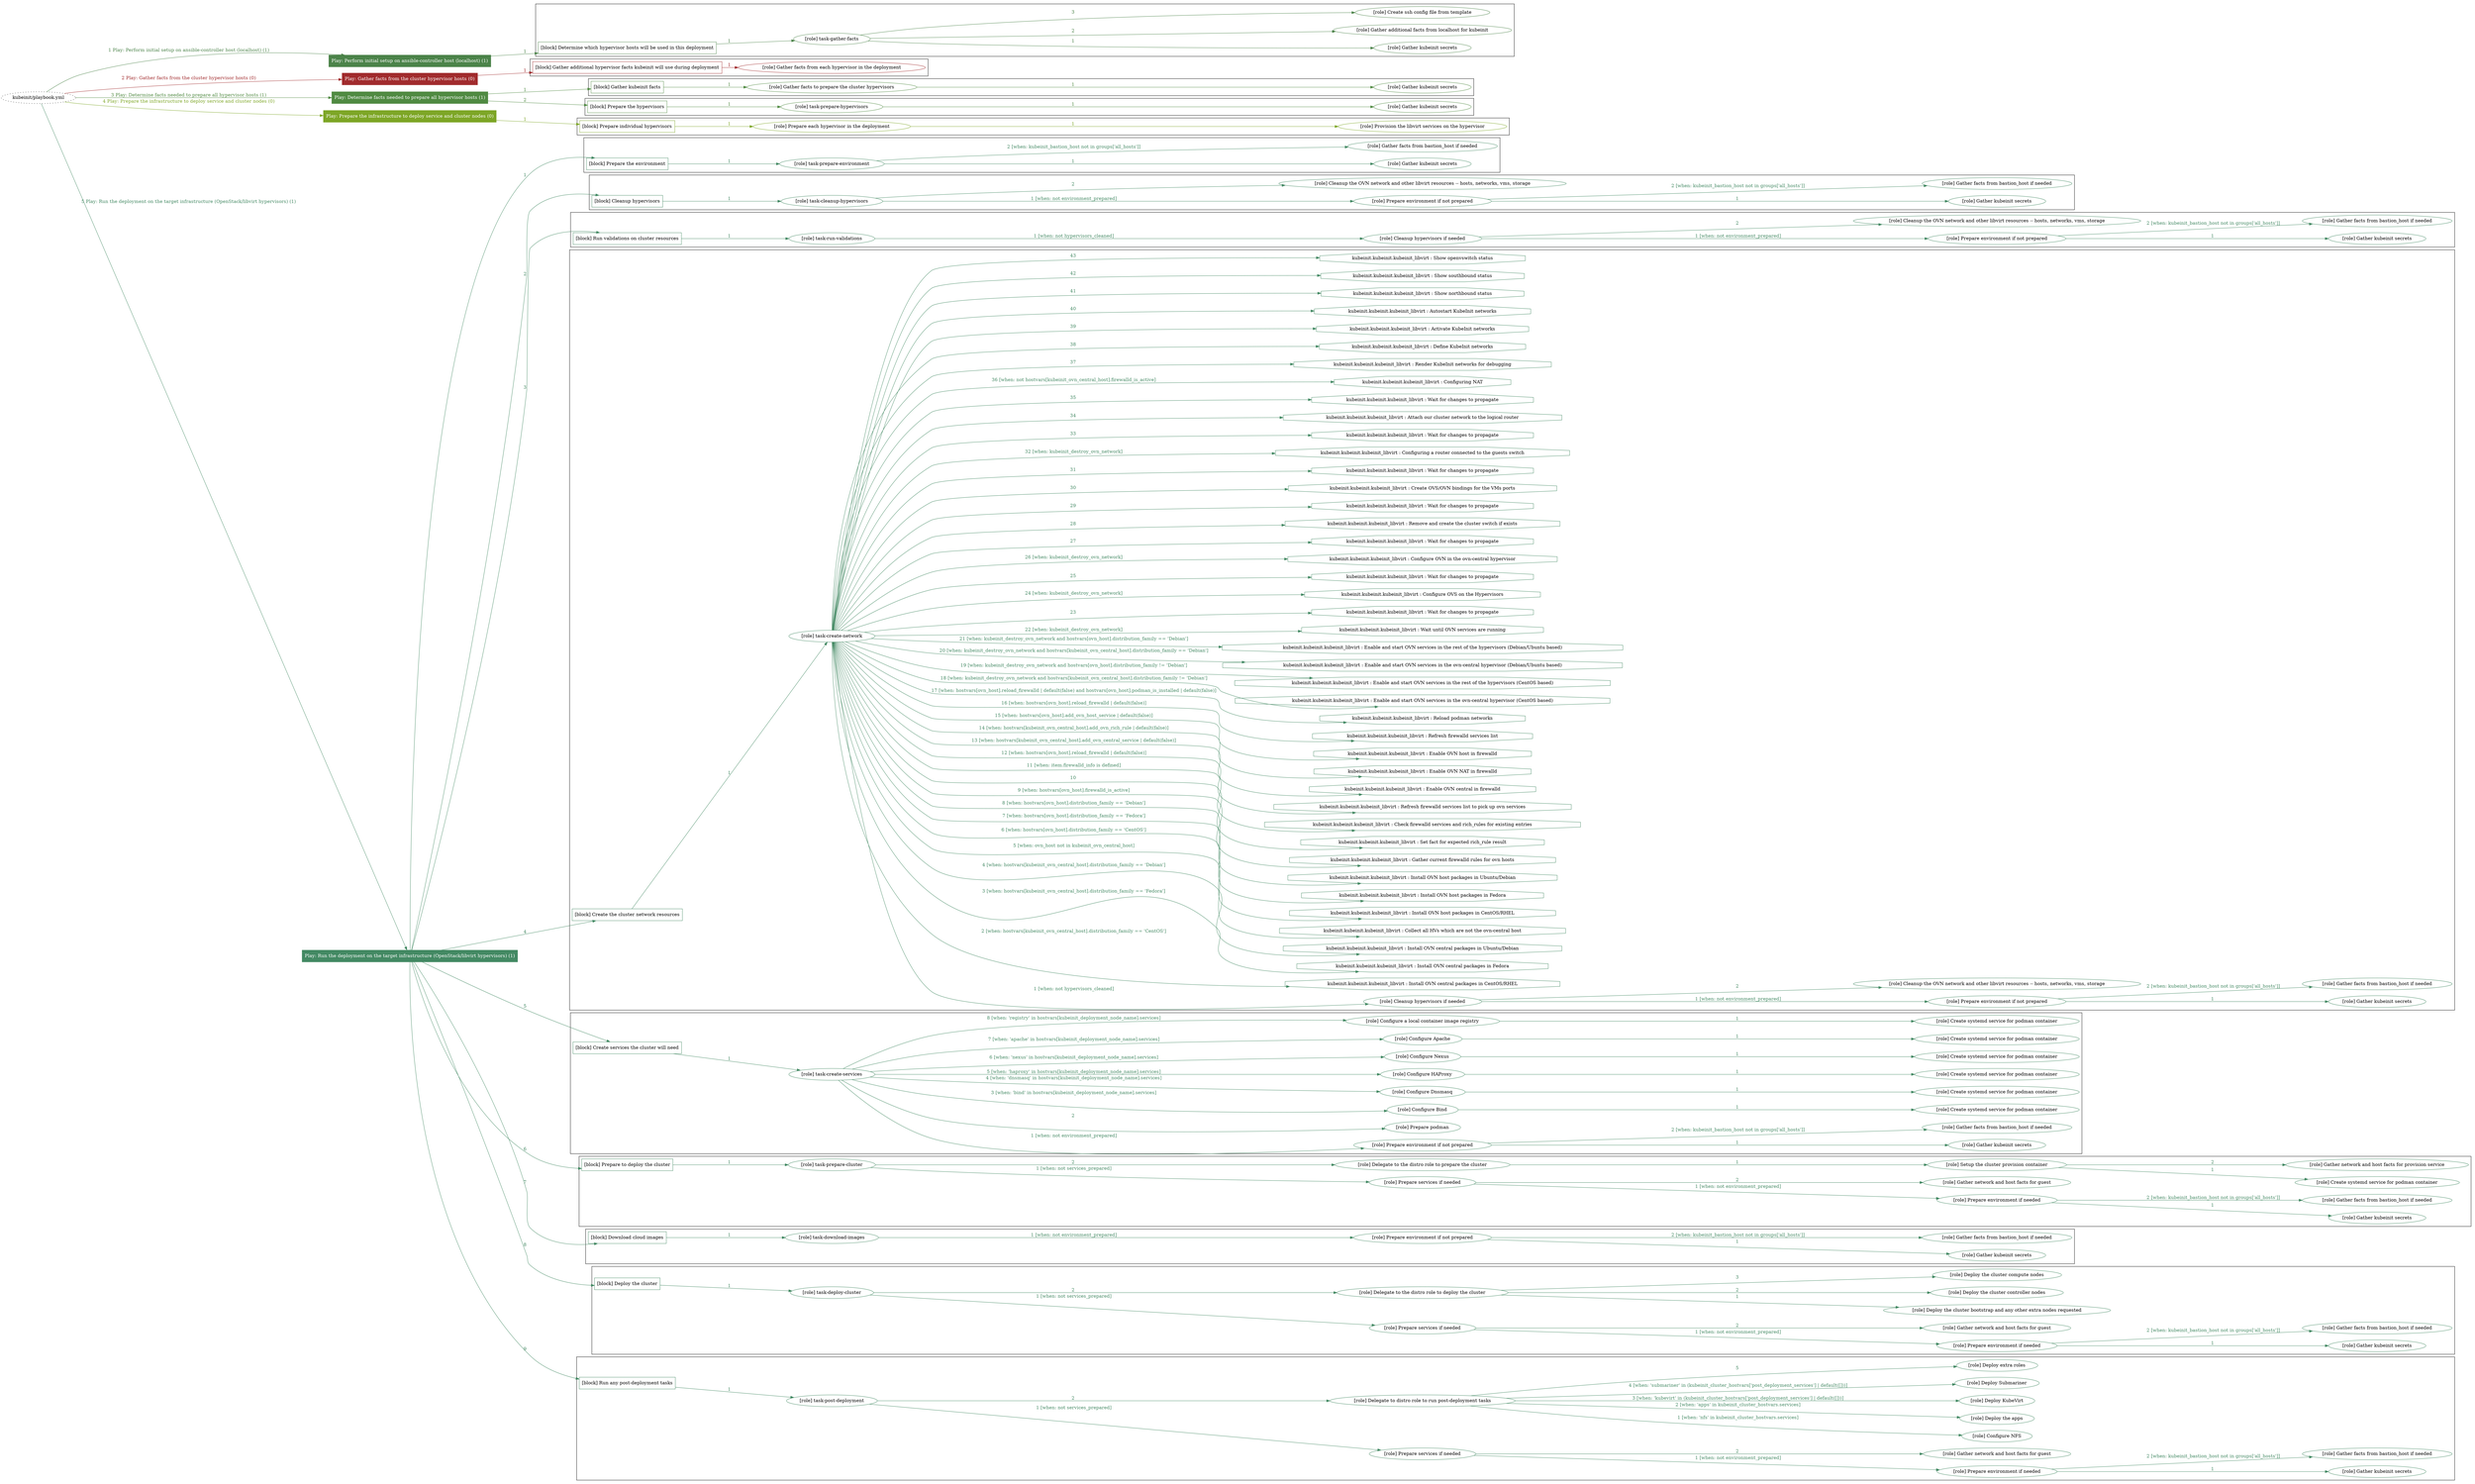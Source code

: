 digraph {
	graph [concentrate=true ordering=in rankdir=LR ratio=fill]
	edge [esep=5 sep=10]
	"kubeinit/playbook.yml" [URL="/home/runner/work/kubeinit/kubeinit/kubeinit/playbook.yml" id=playbook_bde1980a style=dotted]
	"kubeinit/playbook.yml" -> play_183d1954 [label="1 Play: Perform initial setup on ansible-controller host (localhost) (1)" color="#4b8349" fontcolor="#4b8349" id=edge_play_183d1954 labeltooltip="1 Play: Perform initial setup on ansible-controller host (localhost) (1)" tooltip="1 Play: Perform initial setup on ansible-controller host (localhost) (1)"]
	subgraph "Play: Perform initial setup on ansible-controller host (localhost) (1)" {
		play_183d1954 [label="Play: Perform initial setup on ansible-controller host (localhost) (1)" URL="/home/runner/work/kubeinit/kubeinit/kubeinit/playbook.yml" color="#4b8349" fontcolor="#ffffff" id=play_183d1954 shape=box style=filled tooltip=localhost]
		play_183d1954 -> block_6efdfbb7 [label=1 color="#4b8349" fontcolor="#4b8349" id=edge_block_6efdfbb7 labeltooltip=1 tooltip=1]
		subgraph cluster_block_6efdfbb7 {
			block_6efdfbb7 [label="[block] Determine which hypervisor hosts will be used in this deployment" URL="/home/runner/work/kubeinit/kubeinit/kubeinit/playbook.yml" color="#4b8349" id=block_6efdfbb7 labeltooltip="Determine which hypervisor hosts will be used in this deployment" shape=box tooltip="Determine which hypervisor hosts will be used in this deployment"]
			block_6efdfbb7 -> role_3c4333ab [label="1 " color="#4b8349" fontcolor="#4b8349" id=edge_role_3c4333ab labeltooltip="1 " tooltip="1 "]
			subgraph "task-gather-facts" {
				role_3c4333ab [label="[role] task-gather-facts" URL="/home/runner/work/kubeinit/kubeinit/kubeinit/playbook.yml" color="#4b8349" id=role_3c4333ab tooltip="task-gather-facts"]
				role_3c4333ab -> role_1f86b462 [label="1 " color="#4b8349" fontcolor="#4b8349" id=edge_role_1f86b462 labeltooltip="1 " tooltip="1 "]
				subgraph "Gather kubeinit secrets" {
					role_1f86b462 [label="[role] Gather kubeinit secrets" URL="/home/runner/.ansible/collections/ansible_collections/kubeinit/kubeinit/roles/kubeinit_prepare/tasks/build_hypervisors_group.yml" color="#4b8349" id=role_1f86b462 tooltip="Gather kubeinit secrets"]
				}
				role_3c4333ab -> role_6034bea9 [label="2 " color="#4b8349" fontcolor="#4b8349" id=edge_role_6034bea9 labeltooltip="2 " tooltip="2 "]
				subgraph "Gather additional facts from localhost for kubeinit" {
					role_6034bea9 [label="[role] Gather additional facts from localhost for kubeinit" URL="/home/runner/.ansible/collections/ansible_collections/kubeinit/kubeinit/roles/kubeinit_prepare/tasks/build_hypervisors_group.yml" color="#4b8349" id=role_6034bea9 tooltip="Gather additional facts from localhost for kubeinit"]
				}
				role_3c4333ab -> role_d6eec358 [label="3 " color="#4b8349" fontcolor="#4b8349" id=edge_role_d6eec358 labeltooltip="3 " tooltip="3 "]
				subgraph "Create ssh config file from template" {
					role_d6eec358 [label="[role] Create ssh config file from template" URL="/home/runner/.ansible/collections/ansible_collections/kubeinit/kubeinit/roles/kubeinit_prepare/tasks/build_hypervisors_group.yml" color="#4b8349" id=role_d6eec358 tooltip="Create ssh config file from template"]
				}
			}
		}
	}
	"kubeinit/playbook.yml" -> play_ccca381c [label="2 Play: Gather facts from the cluster hypervisor hosts (0)" color="#a12b2d" fontcolor="#a12b2d" id=edge_play_ccca381c labeltooltip="2 Play: Gather facts from the cluster hypervisor hosts (0)" tooltip="2 Play: Gather facts from the cluster hypervisor hosts (0)"]
	subgraph "Play: Gather facts from the cluster hypervisor hosts (0)" {
		play_ccca381c [label="Play: Gather facts from the cluster hypervisor hosts (0)" URL="/home/runner/work/kubeinit/kubeinit/kubeinit/playbook.yml" color="#a12b2d" fontcolor="#ffffff" id=play_ccca381c shape=box style=filled tooltip="Play: Gather facts from the cluster hypervisor hosts (0)"]
		play_ccca381c -> block_9ff09b62 [label=1 color="#a12b2d" fontcolor="#a12b2d" id=edge_block_9ff09b62 labeltooltip=1 tooltip=1]
		subgraph cluster_block_9ff09b62 {
			block_9ff09b62 [label="[block] Gather additional hypervisor facts kubeinit will use during deployment" URL="/home/runner/work/kubeinit/kubeinit/kubeinit/playbook.yml" color="#a12b2d" id=block_9ff09b62 labeltooltip="Gather additional hypervisor facts kubeinit will use during deployment" shape=box tooltip="Gather additional hypervisor facts kubeinit will use during deployment"]
			block_9ff09b62 -> role_24fbab12 [label="1 " color="#a12b2d" fontcolor="#a12b2d" id=edge_role_24fbab12 labeltooltip="1 " tooltip="1 "]
			subgraph "Gather facts from each hypervisor in the deployment" {
				role_24fbab12 [label="[role] Gather facts from each hypervisor in the deployment" URL="/home/runner/work/kubeinit/kubeinit/kubeinit/playbook.yml" color="#a12b2d" id=role_24fbab12 tooltip="Gather facts from each hypervisor in the deployment"]
			}
		}
	}
	"kubeinit/playbook.yml" -> play_f0f2c24e [label="3 Play: Determine facts needed to prepare all hypervisor hosts (1)" color="#508a42" fontcolor="#508a42" id=edge_play_f0f2c24e labeltooltip="3 Play: Determine facts needed to prepare all hypervisor hosts (1)" tooltip="3 Play: Determine facts needed to prepare all hypervisor hosts (1)"]
	subgraph "Play: Determine facts needed to prepare all hypervisor hosts (1)" {
		play_f0f2c24e [label="Play: Determine facts needed to prepare all hypervisor hosts (1)" URL="/home/runner/work/kubeinit/kubeinit/kubeinit/playbook.yml" color="#508a42" fontcolor="#ffffff" id=play_f0f2c24e shape=box style=filled tooltip=localhost]
		play_f0f2c24e -> block_e1b13fd1 [label=1 color="#508a42" fontcolor="#508a42" id=edge_block_e1b13fd1 labeltooltip=1 tooltip=1]
		subgraph cluster_block_e1b13fd1 {
			block_e1b13fd1 [label="[block] Gather kubeinit facts" URL="/home/runner/work/kubeinit/kubeinit/kubeinit/playbook.yml" color="#508a42" id=block_e1b13fd1 labeltooltip="Gather kubeinit facts" shape=box tooltip="Gather kubeinit facts"]
			block_e1b13fd1 -> role_bbdae8e3 [label="1 " color="#508a42" fontcolor="#508a42" id=edge_role_bbdae8e3 labeltooltip="1 " tooltip="1 "]
			subgraph "Gather facts to prepare the cluster hypervisors" {
				role_bbdae8e3 [label="[role] Gather facts to prepare the cluster hypervisors" URL="/home/runner/work/kubeinit/kubeinit/kubeinit/playbook.yml" color="#508a42" id=role_bbdae8e3 tooltip="Gather facts to prepare the cluster hypervisors"]
				role_bbdae8e3 -> role_8cc082a6 [label="1 " color="#508a42" fontcolor="#508a42" id=edge_role_8cc082a6 labeltooltip="1 " tooltip="1 "]
				subgraph "Gather kubeinit secrets" {
					role_8cc082a6 [label="[role] Gather kubeinit secrets" URL="/home/runner/.ansible/collections/ansible_collections/kubeinit/kubeinit/roles/kubeinit_prepare/tasks/gather_kubeinit_facts.yml" color="#508a42" id=role_8cc082a6 tooltip="Gather kubeinit secrets"]
				}
			}
		}
		play_f0f2c24e -> block_def7017c [label=2 color="#508a42" fontcolor="#508a42" id=edge_block_def7017c labeltooltip=2 tooltip=2]
		subgraph cluster_block_def7017c {
			block_def7017c [label="[block] Prepare the hypervisors" URL="/home/runner/work/kubeinit/kubeinit/kubeinit/playbook.yml" color="#508a42" id=block_def7017c labeltooltip="Prepare the hypervisors" shape=box tooltip="Prepare the hypervisors"]
			block_def7017c -> role_b07672c1 [label="1 " color="#508a42" fontcolor="#508a42" id=edge_role_b07672c1 labeltooltip="1 " tooltip="1 "]
			subgraph "task-prepare-hypervisors" {
				role_b07672c1 [label="[role] task-prepare-hypervisors" URL="/home/runner/work/kubeinit/kubeinit/kubeinit/playbook.yml" color="#508a42" id=role_b07672c1 tooltip="task-prepare-hypervisors"]
				role_b07672c1 -> role_9fead87f [label="1 " color="#508a42" fontcolor="#508a42" id=edge_role_9fead87f labeltooltip="1 " tooltip="1 "]
				subgraph "Gather kubeinit secrets" {
					role_9fead87f [label="[role] Gather kubeinit secrets" URL="/home/runner/.ansible/collections/ansible_collections/kubeinit/kubeinit/roles/kubeinit_prepare/tasks/gather_kubeinit_facts.yml" color="#508a42" id=role_9fead87f tooltip="Gather kubeinit secrets"]
				}
			}
		}
	}
	"kubeinit/playbook.yml" -> play_df11b868 [label="4 Play: Prepare the infrastructure to deploy service and cluster nodes (0)" color="#7da626" fontcolor="#7da626" id=edge_play_df11b868 labeltooltip="4 Play: Prepare the infrastructure to deploy service and cluster nodes (0)" tooltip="4 Play: Prepare the infrastructure to deploy service and cluster nodes (0)"]
	subgraph "Play: Prepare the infrastructure to deploy service and cluster nodes (0)" {
		play_df11b868 [label="Play: Prepare the infrastructure to deploy service and cluster nodes (0)" URL="/home/runner/work/kubeinit/kubeinit/kubeinit/playbook.yml" color="#7da626" fontcolor="#ffffff" id=play_df11b868 shape=box style=filled tooltip="Play: Prepare the infrastructure to deploy service and cluster nodes (0)"]
		play_df11b868 -> block_6ab40f83 [label=1 color="#7da626" fontcolor="#7da626" id=edge_block_6ab40f83 labeltooltip=1 tooltip=1]
		subgraph cluster_block_6ab40f83 {
			block_6ab40f83 [label="[block] Prepare individual hypervisors" URL="/home/runner/work/kubeinit/kubeinit/kubeinit/playbook.yml" color="#7da626" id=block_6ab40f83 labeltooltip="Prepare individual hypervisors" shape=box tooltip="Prepare individual hypervisors"]
			block_6ab40f83 -> role_18128b2d [label="1 " color="#7da626" fontcolor="#7da626" id=edge_role_18128b2d labeltooltip="1 " tooltip="1 "]
			subgraph "Prepare each hypervisor in the deployment" {
				role_18128b2d [label="[role] Prepare each hypervisor in the deployment" URL="/home/runner/work/kubeinit/kubeinit/kubeinit/playbook.yml" color="#7da626" id=role_18128b2d tooltip="Prepare each hypervisor in the deployment"]
				role_18128b2d -> role_38dcb27a [label="1 " color="#7da626" fontcolor="#7da626" id=edge_role_38dcb27a labeltooltip="1 " tooltip="1 "]
				subgraph "Provision the libvirt services on the hypervisor" {
					role_38dcb27a [label="[role] Provision the libvirt services on the hypervisor" URL="/home/runner/.ansible/collections/ansible_collections/kubeinit/kubeinit/roles/kubeinit_prepare/tasks/prepare_hypervisor.yml" color="#7da626" id=role_38dcb27a tooltip="Provision the libvirt services on the hypervisor"]
				}
			}
		}
	}
	"kubeinit/playbook.yml" -> play_4557bb5b [label="5 Play: Run the deployment on the target infrastructure (OpenStack/libvirt hypervisors) (1)" color="#438963" fontcolor="#438963" id=edge_play_4557bb5b labeltooltip="5 Play: Run the deployment on the target infrastructure (OpenStack/libvirt hypervisors) (1)" tooltip="5 Play: Run the deployment on the target infrastructure (OpenStack/libvirt hypervisors) (1)"]
	subgraph "Play: Run the deployment on the target infrastructure (OpenStack/libvirt hypervisors) (1)" {
		play_4557bb5b [label="Play: Run the deployment on the target infrastructure (OpenStack/libvirt hypervisors) (1)" URL="/home/runner/work/kubeinit/kubeinit/kubeinit/playbook.yml" color="#438963" fontcolor="#ffffff" id=play_4557bb5b shape=box style=filled tooltip=localhost]
		play_4557bb5b -> block_d8bc4570 [label=1 color="#438963" fontcolor="#438963" id=edge_block_d8bc4570 labeltooltip=1 tooltip=1]
		subgraph cluster_block_d8bc4570 {
			block_d8bc4570 [label="[block] Prepare the environment" URL="/home/runner/work/kubeinit/kubeinit/kubeinit/playbook.yml" color="#438963" id=block_d8bc4570 labeltooltip="Prepare the environment" shape=box tooltip="Prepare the environment"]
			block_d8bc4570 -> role_123a6498 [label="1 " color="#438963" fontcolor="#438963" id=edge_role_123a6498 labeltooltip="1 " tooltip="1 "]
			subgraph "task-prepare-environment" {
				role_123a6498 [label="[role] task-prepare-environment" URL="/home/runner/work/kubeinit/kubeinit/kubeinit/playbook.yml" color="#438963" id=role_123a6498 tooltip="task-prepare-environment"]
				role_123a6498 -> role_bf76b2d1 [label="1 " color="#438963" fontcolor="#438963" id=edge_role_bf76b2d1 labeltooltip="1 " tooltip="1 "]
				subgraph "Gather kubeinit secrets" {
					role_bf76b2d1 [label="[role] Gather kubeinit secrets" URL="/home/runner/.ansible/collections/ansible_collections/kubeinit/kubeinit/roles/kubeinit_prepare/tasks/gather_kubeinit_facts.yml" color="#438963" id=role_bf76b2d1 tooltip="Gather kubeinit secrets"]
				}
				role_123a6498 -> role_63f45e2c [label="2 [when: kubeinit_bastion_host not in groups['all_hosts']]" color="#438963" fontcolor="#438963" id=edge_role_63f45e2c labeltooltip="2 [when: kubeinit_bastion_host not in groups['all_hosts']]" tooltip="2 [when: kubeinit_bastion_host not in groups['all_hosts']]"]
				subgraph "Gather facts from bastion_host if needed" {
					role_63f45e2c [label="[role] Gather facts from bastion_host if needed" URL="/home/runner/.ansible/collections/ansible_collections/kubeinit/kubeinit/roles/kubeinit_prepare/tasks/main.yml" color="#438963" id=role_63f45e2c tooltip="Gather facts from bastion_host if needed"]
				}
			}
		}
		play_4557bb5b -> block_b9b528e6 [label=2 color="#438963" fontcolor="#438963" id=edge_block_b9b528e6 labeltooltip=2 tooltip=2]
		subgraph cluster_block_b9b528e6 {
			block_b9b528e6 [label="[block] Cleanup hypervisors" URL="/home/runner/work/kubeinit/kubeinit/kubeinit/playbook.yml" color="#438963" id=block_b9b528e6 labeltooltip="Cleanup hypervisors" shape=box tooltip="Cleanup hypervisors"]
			block_b9b528e6 -> role_4f578d8a [label="1 " color="#438963" fontcolor="#438963" id=edge_role_4f578d8a labeltooltip="1 " tooltip="1 "]
			subgraph "task-cleanup-hypervisors" {
				role_4f578d8a [label="[role] task-cleanup-hypervisors" URL="/home/runner/work/kubeinit/kubeinit/kubeinit/playbook.yml" color="#438963" id=role_4f578d8a tooltip="task-cleanup-hypervisors"]
				role_4f578d8a -> role_fcdd43f2 [label="1 [when: not environment_prepared]" color="#438963" fontcolor="#438963" id=edge_role_fcdd43f2 labeltooltip="1 [when: not environment_prepared]" tooltip="1 [when: not environment_prepared]"]
				subgraph "Prepare environment if not prepared" {
					role_fcdd43f2 [label="[role] Prepare environment if not prepared" URL="/home/runner/.ansible/collections/ansible_collections/kubeinit/kubeinit/roles/kubeinit_libvirt/tasks/cleanup_hypervisors.yml" color="#438963" id=role_fcdd43f2 tooltip="Prepare environment if not prepared"]
					role_fcdd43f2 -> role_9be23ec8 [label="1 " color="#438963" fontcolor="#438963" id=edge_role_9be23ec8 labeltooltip="1 " tooltip="1 "]
					subgraph "Gather kubeinit secrets" {
						role_9be23ec8 [label="[role] Gather kubeinit secrets" URL="/home/runner/.ansible/collections/ansible_collections/kubeinit/kubeinit/roles/kubeinit_prepare/tasks/gather_kubeinit_facts.yml" color="#438963" id=role_9be23ec8 tooltip="Gather kubeinit secrets"]
					}
					role_fcdd43f2 -> role_08dcab8b [label="2 [when: kubeinit_bastion_host not in groups['all_hosts']]" color="#438963" fontcolor="#438963" id=edge_role_08dcab8b labeltooltip="2 [when: kubeinit_bastion_host not in groups['all_hosts']]" tooltip="2 [when: kubeinit_bastion_host not in groups['all_hosts']]"]
					subgraph "Gather facts from bastion_host if needed" {
						role_08dcab8b [label="[role] Gather facts from bastion_host if needed" URL="/home/runner/.ansible/collections/ansible_collections/kubeinit/kubeinit/roles/kubeinit_prepare/tasks/main.yml" color="#438963" id=role_08dcab8b tooltip="Gather facts from bastion_host if needed"]
					}
				}
				role_4f578d8a -> role_9803c44f [label="2 " color="#438963" fontcolor="#438963" id=edge_role_9803c44f labeltooltip="2 " tooltip="2 "]
				subgraph "Cleanup the OVN network and other libvirt resources -- hosts, networks, vms, storage" {
					role_9803c44f [label="[role] Cleanup the OVN network and other libvirt resources -- hosts, networks, vms, storage" URL="/home/runner/.ansible/collections/ansible_collections/kubeinit/kubeinit/roles/kubeinit_libvirt/tasks/cleanup_hypervisors.yml" color="#438963" id=role_9803c44f tooltip="Cleanup the OVN network and other libvirt resources -- hosts, networks, vms, storage"]
				}
			}
		}
		play_4557bb5b -> block_01b16335 [label=3 color="#438963" fontcolor="#438963" id=edge_block_01b16335 labeltooltip=3 tooltip=3]
		subgraph cluster_block_01b16335 {
			block_01b16335 [label="[block] Run validations on cluster resources" URL="/home/runner/work/kubeinit/kubeinit/kubeinit/playbook.yml" color="#438963" id=block_01b16335 labeltooltip="Run validations on cluster resources" shape=box tooltip="Run validations on cluster resources"]
			block_01b16335 -> role_c222dd9a [label="1 " color="#438963" fontcolor="#438963" id=edge_role_c222dd9a labeltooltip="1 " tooltip="1 "]
			subgraph "task-run-validations" {
				role_c222dd9a [label="[role] task-run-validations" URL="/home/runner/work/kubeinit/kubeinit/kubeinit/playbook.yml" color="#438963" id=role_c222dd9a tooltip="task-run-validations"]
				role_c222dd9a -> role_9306b289 [label="1 [when: not hypervisors_cleaned]" color="#438963" fontcolor="#438963" id=edge_role_9306b289 labeltooltip="1 [when: not hypervisors_cleaned]" tooltip="1 [when: not hypervisors_cleaned]"]
				subgraph "Cleanup hypervisors if needed" {
					role_9306b289 [label="[role] Cleanup hypervisors if needed" URL="/home/runner/.ansible/collections/ansible_collections/kubeinit/kubeinit/roles/kubeinit_validations/tasks/main.yml" color="#438963" id=role_9306b289 tooltip="Cleanup hypervisors if needed"]
					role_9306b289 -> role_72c109df [label="1 [when: not environment_prepared]" color="#438963" fontcolor="#438963" id=edge_role_72c109df labeltooltip="1 [when: not environment_prepared]" tooltip="1 [when: not environment_prepared]"]
					subgraph "Prepare environment if not prepared" {
						role_72c109df [label="[role] Prepare environment if not prepared" URL="/home/runner/.ansible/collections/ansible_collections/kubeinit/kubeinit/roles/kubeinit_libvirt/tasks/cleanup_hypervisors.yml" color="#438963" id=role_72c109df tooltip="Prepare environment if not prepared"]
						role_72c109df -> role_d4feb84f [label="1 " color="#438963" fontcolor="#438963" id=edge_role_d4feb84f labeltooltip="1 " tooltip="1 "]
						subgraph "Gather kubeinit secrets" {
							role_d4feb84f [label="[role] Gather kubeinit secrets" URL="/home/runner/.ansible/collections/ansible_collections/kubeinit/kubeinit/roles/kubeinit_prepare/tasks/gather_kubeinit_facts.yml" color="#438963" id=role_d4feb84f tooltip="Gather kubeinit secrets"]
						}
						role_72c109df -> role_b30de276 [label="2 [when: kubeinit_bastion_host not in groups['all_hosts']]" color="#438963" fontcolor="#438963" id=edge_role_b30de276 labeltooltip="2 [when: kubeinit_bastion_host not in groups['all_hosts']]" tooltip="2 [when: kubeinit_bastion_host not in groups['all_hosts']]"]
						subgraph "Gather facts from bastion_host if needed" {
							role_b30de276 [label="[role] Gather facts from bastion_host if needed" URL="/home/runner/.ansible/collections/ansible_collections/kubeinit/kubeinit/roles/kubeinit_prepare/tasks/main.yml" color="#438963" id=role_b30de276 tooltip="Gather facts from bastion_host if needed"]
						}
					}
					role_9306b289 -> role_e3b1d50f [label="2 " color="#438963" fontcolor="#438963" id=edge_role_e3b1d50f labeltooltip="2 " tooltip="2 "]
					subgraph "Cleanup the OVN network and other libvirt resources -- hosts, networks, vms, storage" {
						role_e3b1d50f [label="[role] Cleanup the OVN network and other libvirt resources -- hosts, networks, vms, storage" URL="/home/runner/.ansible/collections/ansible_collections/kubeinit/kubeinit/roles/kubeinit_libvirt/tasks/cleanup_hypervisors.yml" color="#438963" id=role_e3b1d50f tooltip="Cleanup the OVN network and other libvirt resources -- hosts, networks, vms, storage"]
					}
				}
			}
		}
		play_4557bb5b -> block_3c971248 [label=4 color="#438963" fontcolor="#438963" id=edge_block_3c971248 labeltooltip=4 tooltip=4]
		subgraph cluster_block_3c971248 {
			block_3c971248 [label="[block] Create the cluster network resources" URL="/home/runner/work/kubeinit/kubeinit/kubeinit/playbook.yml" color="#438963" id=block_3c971248 labeltooltip="Create the cluster network resources" shape=box tooltip="Create the cluster network resources"]
			block_3c971248 -> role_504e72a1 [label="1 " color="#438963" fontcolor="#438963" id=edge_role_504e72a1 labeltooltip="1 " tooltip="1 "]
			subgraph "task-create-network" {
				role_504e72a1 [label="[role] task-create-network" URL="/home/runner/work/kubeinit/kubeinit/kubeinit/playbook.yml" color="#438963" id=role_504e72a1 tooltip="task-create-network"]
				role_504e72a1 -> role_a3e73e9f [label="1 [when: not hypervisors_cleaned]" color="#438963" fontcolor="#438963" id=edge_role_a3e73e9f labeltooltip="1 [when: not hypervisors_cleaned]" tooltip="1 [when: not hypervisors_cleaned]"]
				subgraph "Cleanup hypervisors if needed" {
					role_a3e73e9f [label="[role] Cleanup hypervisors if needed" URL="/home/runner/.ansible/collections/ansible_collections/kubeinit/kubeinit/roles/kubeinit_libvirt/tasks/create_network.yml" color="#438963" id=role_a3e73e9f tooltip="Cleanup hypervisors if needed"]
					role_a3e73e9f -> role_619b2f5c [label="1 [when: not environment_prepared]" color="#438963" fontcolor="#438963" id=edge_role_619b2f5c labeltooltip="1 [when: not environment_prepared]" tooltip="1 [when: not environment_prepared]"]
					subgraph "Prepare environment if not prepared" {
						role_619b2f5c [label="[role] Prepare environment if not prepared" URL="/home/runner/.ansible/collections/ansible_collections/kubeinit/kubeinit/roles/kubeinit_libvirt/tasks/cleanup_hypervisors.yml" color="#438963" id=role_619b2f5c tooltip="Prepare environment if not prepared"]
						role_619b2f5c -> role_fd50d491 [label="1 " color="#438963" fontcolor="#438963" id=edge_role_fd50d491 labeltooltip="1 " tooltip="1 "]
						subgraph "Gather kubeinit secrets" {
							role_fd50d491 [label="[role] Gather kubeinit secrets" URL="/home/runner/.ansible/collections/ansible_collections/kubeinit/kubeinit/roles/kubeinit_prepare/tasks/gather_kubeinit_facts.yml" color="#438963" id=role_fd50d491 tooltip="Gather kubeinit secrets"]
						}
						role_619b2f5c -> role_bd1d06f1 [label="2 [when: kubeinit_bastion_host not in groups['all_hosts']]" color="#438963" fontcolor="#438963" id=edge_role_bd1d06f1 labeltooltip="2 [when: kubeinit_bastion_host not in groups['all_hosts']]" tooltip="2 [when: kubeinit_bastion_host not in groups['all_hosts']]"]
						subgraph "Gather facts from bastion_host if needed" {
							role_bd1d06f1 [label="[role] Gather facts from bastion_host if needed" URL="/home/runner/.ansible/collections/ansible_collections/kubeinit/kubeinit/roles/kubeinit_prepare/tasks/main.yml" color="#438963" id=role_bd1d06f1 tooltip="Gather facts from bastion_host if needed"]
						}
					}
					role_a3e73e9f -> role_4e57ef73 [label="2 " color="#438963" fontcolor="#438963" id=edge_role_4e57ef73 labeltooltip="2 " tooltip="2 "]
					subgraph "Cleanup the OVN network and other libvirt resources -- hosts, networks, vms, storage" {
						role_4e57ef73 [label="[role] Cleanup the OVN network and other libvirt resources -- hosts, networks, vms, storage" URL="/home/runner/.ansible/collections/ansible_collections/kubeinit/kubeinit/roles/kubeinit_libvirt/tasks/cleanup_hypervisors.yml" color="#438963" id=role_4e57ef73 tooltip="Cleanup the OVN network and other libvirt resources -- hosts, networks, vms, storage"]
					}
				}
				task_baf8650e [label="kubeinit.kubeinit.kubeinit_libvirt : Install OVN central packages in CentOS/RHEL" URL="/home/runner/.ansible/collections/ansible_collections/kubeinit/kubeinit/roles/kubeinit_libvirt/tasks/create_network.yml" color="#438963" id=task_baf8650e shape=octagon tooltip="kubeinit.kubeinit.kubeinit_libvirt : Install OVN central packages in CentOS/RHEL"]
				role_504e72a1 -> task_baf8650e [label="2 [when: hostvars[kubeinit_ovn_central_host].distribution_family == 'CentOS']" color="#438963" fontcolor="#438963" id=edge_task_baf8650e labeltooltip="2 [when: hostvars[kubeinit_ovn_central_host].distribution_family == 'CentOS']" tooltip="2 [when: hostvars[kubeinit_ovn_central_host].distribution_family == 'CentOS']"]
				task_848af827 [label="kubeinit.kubeinit.kubeinit_libvirt : Install OVN central packages in Fedora" URL="/home/runner/.ansible/collections/ansible_collections/kubeinit/kubeinit/roles/kubeinit_libvirt/tasks/create_network.yml" color="#438963" id=task_848af827 shape=octagon tooltip="kubeinit.kubeinit.kubeinit_libvirt : Install OVN central packages in Fedora"]
				role_504e72a1 -> task_848af827 [label="3 [when: hostvars[kubeinit_ovn_central_host].distribution_family == 'Fedora']" color="#438963" fontcolor="#438963" id=edge_task_848af827 labeltooltip="3 [when: hostvars[kubeinit_ovn_central_host].distribution_family == 'Fedora']" tooltip="3 [when: hostvars[kubeinit_ovn_central_host].distribution_family == 'Fedora']"]
				task_2e7eaa41 [label="kubeinit.kubeinit.kubeinit_libvirt : Install OVN central packages in Ubuntu/Debian" URL="/home/runner/.ansible/collections/ansible_collections/kubeinit/kubeinit/roles/kubeinit_libvirt/tasks/create_network.yml" color="#438963" id=task_2e7eaa41 shape=octagon tooltip="kubeinit.kubeinit.kubeinit_libvirt : Install OVN central packages in Ubuntu/Debian"]
				role_504e72a1 -> task_2e7eaa41 [label="4 [when: hostvars[kubeinit_ovn_central_host].distribution_family == 'Debian']" color="#438963" fontcolor="#438963" id=edge_task_2e7eaa41 labeltooltip="4 [when: hostvars[kubeinit_ovn_central_host].distribution_family == 'Debian']" tooltip="4 [when: hostvars[kubeinit_ovn_central_host].distribution_family == 'Debian']"]
				task_e96d6232 [label="kubeinit.kubeinit.kubeinit_libvirt : Collect all HVs which are not the ovn-central host" URL="/home/runner/.ansible/collections/ansible_collections/kubeinit/kubeinit/roles/kubeinit_libvirt/tasks/create_network.yml" color="#438963" id=task_e96d6232 shape=octagon tooltip="kubeinit.kubeinit.kubeinit_libvirt : Collect all HVs which are not the ovn-central host"]
				role_504e72a1 -> task_e96d6232 [label="5 [when: ovn_host not in kubeinit_ovn_central_host]" color="#438963" fontcolor="#438963" id=edge_task_e96d6232 labeltooltip="5 [when: ovn_host not in kubeinit_ovn_central_host]" tooltip="5 [when: ovn_host not in kubeinit_ovn_central_host]"]
				task_033c1202 [label="kubeinit.kubeinit.kubeinit_libvirt : Install OVN host packages in CentOS/RHEL" URL="/home/runner/.ansible/collections/ansible_collections/kubeinit/kubeinit/roles/kubeinit_libvirt/tasks/create_network.yml" color="#438963" id=task_033c1202 shape=octagon tooltip="kubeinit.kubeinit.kubeinit_libvirt : Install OVN host packages in CentOS/RHEL"]
				role_504e72a1 -> task_033c1202 [label="6 [when: hostvars[ovn_host].distribution_family == 'CentOS']" color="#438963" fontcolor="#438963" id=edge_task_033c1202 labeltooltip="6 [when: hostvars[ovn_host].distribution_family == 'CentOS']" tooltip="6 [when: hostvars[ovn_host].distribution_family == 'CentOS']"]
				task_15fe1d5c [label="kubeinit.kubeinit.kubeinit_libvirt : Install OVN host packages in Fedora" URL="/home/runner/.ansible/collections/ansible_collections/kubeinit/kubeinit/roles/kubeinit_libvirt/tasks/create_network.yml" color="#438963" id=task_15fe1d5c shape=octagon tooltip="kubeinit.kubeinit.kubeinit_libvirt : Install OVN host packages in Fedora"]
				role_504e72a1 -> task_15fe1d5c [label="7 [when: hostvars[ovn_host].distribution_family == 'Fedora']" color="#438963" fontcolor="#438963" id=edge_task_15fe1d5c labeltooltip="7 [when: hostvars[ovn_host].distribution_family == 'Fedora']" tooltip="7 [when: hostvars[ovn_host].distribution_family == 'Fedora']"]
				task_74b503af [label="kubeinit.kubeinit.kubeinit_libvirt : Install OVN host packages in Ubuntu/Debian" URL="/home/runner/.ansible/collections/ansible_collections/kubeinit/kubeinit/roles/kubeinit_libvirt/tasks/create_network.yml" color="#438963" id=task_74b503af shape=octagon tooltip="kubeinit.kubeinit.kubeinit_libvirt : Install OVN host packages in Ubuntu/Debian"]
				role_504e72a1 -> task_74b503af [label="8 [when: hostvars[ovn_host].distribution_family == 'Debian']" color="#438963" fontcolor="#438963" id=edge_task_74b503af labeltooltip="8 [when: hostvars[ovn_host].distribution_family == 'Debian']" tooltip="8 [when: hostvars[ovn_host].distribution_family == 'Debian']"]
				task_eb03a362 [label="kubeinit.kubeinit.kubeinit_libvirt : Gather current firewalld rules for ovn hosts" URL="/home/runner/.ansible/collections/ansible_collections/kubeinit/kubeinit/roles/kubeinit_libvirt/tasks/create_network.yml" color="#438963" id=task_eb03a362 shape=octagon tooltip="kubeinit.kubeinit.kubeinit_libvirt : Gather current firewalld rules for ovn hosts"]
				role_504e72a1 -> task_eb03a362 [label="9 [when: hostvars[ovn_host].firewalld_is_active]" color="#438963" fontcolor="#438963" id=edge_task_eb03a362 labeltooltip="9 [when: hostvars[ovn_host].firewalld_is_active]" tooltip="9 [when: hostvars[ovn_host].firewalld_is_active]"]
				task_b25f012f [label="kubeinit.kubeinit.kubeinit_libvirt : Set fact for expected rich_rule result" URL="/home/runner/.ansible/collections/ansible_collections/kubeinit/kubeinit/roles/kubeinit_libvirt/tasks/create_network.yml" color="#438963" id=task_b25f012f shape=octagon tooltip="kubeinit.kubeinit.kubeinit_libvirt : Set fact for expected rich_rule result"]
				role_504e72a1 -> task_b25f012f [label="10 " color="#438963" fontcolor="#438963" id=edge_task_b25f012f labeltooltip="10 " tooltip="10 "]
				task_846c625d [label="kubeinit.kubeinit.kubeinit_libvirt : Check firewalld services and rich_rules for existing entries" URL="/home/runner/.ansible/collections/ansible_collections/kubeinit/kubeinit/roles/kubeinit_libvirt/tasks/create_network.yml" color="#438963" id=task_846c625d shape=octagon tooltip="kubeinit.kubeinit.kubeinit_libvirt : Check firewalld services and rich_rules for existing entries"]
				role_504e72a1 -> task_846c625d [label="11 [when: item.firewalld_info is defined]" color="#438963" fontcolor="#438963" id=edge_task_846c625d labeltooltip="11 [when: item.firewalld_info is defined]" tooltip="11 [when: item.firewalld_info is defined]"]
				task_3d7782c2 [label="kubeinit.kubeinit.kubeinit_libvirt : Refresh firewalld services list to pick up ovn services" URL="/home/runner/.ansible/collections/ansible_collections/kubeinit/kubeinit/roles/kubeinit_libvirt/tasks/create_network.yml" color="#438963" id=task_3d7782c2 shape=octagon tooltip="kubeinit.kubeinit.kubeinit_libvirt : Refresh firewalld services list to pick up ovn services"]
				role_504e72a1 -> task_3d7782c2 [label="12 [when: hostvars[ovn_host].reload_firewalld | default(false)]" color="#438963" fontcolor="#438963" id=edge_task_3d7782c2 labeltooltip="12 [when: hostvars[ovn_host].reload_firewalld | default(false)]" tooltip="12 [when: hostvars[ovn_host].reload_firewalld | default(false)]"]
				task_0aed9f2c [label="kubeinit.kubeinit.kubeinit_libvirt : Enable OVN central in firewalld" URL="/home/runner/.ansible/collections/ansible_collections/kubeinit/kubeinit/roles/kubeinit_libvirt/tasks/create_network.yml" color="#438963" id=task_0aed9f2c shape=octagon tooltip="kubeinit.kubeinit.kubeinit_libvirt : Enable OVN central in firewalld"]
				role_504e72a1 -> task_0aed9f2c [label="13 [when: hostvars[kubeinit_ovn_central_host].add_ovn_central_service | default(false)]" color="#438963" fontcolor="#438963" id=edge_task_0aed9f2c labeltooltip="13 [when: hostvars[kubeinit_ovn_central_host].add_ovn_central_service | default(false)]" tooltip="13 [when: hostvars[kubeinit_ovn_central_host].add_ovn_central_service | default(false)]"]
				task_0d786398 [label="kubeinit.kubeinit.kubeinit_libvirt : Enable OVN NAT in firewalld" URL="/home/runner/.ansible/collections/ansible_collections/kubeinit/kubeinit/roles/kubeinit_libvirt/tasks/create_network.yml" color="#438963" id=task_0d786398 shape=octagon tooltip="kubeinit.kubeinit.kubeinit_libvirt : Enable OVN NAT in firewalld"]
				role_504e72a1 -> task_0d786398 [label="14 [when: hostvars[kubeinit_ovn_central_host].add_ovn_rich_rule | default(false)]" color="#438963" fontcolor="#438963" id=edge_task_0d786398 labeltooltip="14 [when: hostvars[kubeinit_ovn_central_host].add_ovn_rich_rule | default(false)]" tooltip="14 [when: hostvars[kubeinit_ovn_central_host].add_ovn_rich_rule | default(false)]"]
				task_5533ab49 [label="kubeinit.kubeinit.kubeinit_libvirt : Enable OVN host in firewalld" URL="/home/runner/.ansible/collections/ansible_collections/kubeinit/kubeinit/roles/kubeinit_libvirt/tasks/create_network.yml" color="#438963" id=task_5533ab49 shape=octagon tooltip="kubeinit.kubeinit.kubeinit_libvirt : Enable OVN host in firewalld"]
				role_504e72a1 -> task_5533ab49 [label="15 [when: hostvars[ovn_host].add_ovn_host_service | default(false)]" color="#438963" fontcolor="#438963" id=edge_task_5533ab49 labeltooltip="15 [when: hostvars[ovn_host].add_ovn_host_service | default(false)]" tooltip="15 [when: hostvars[ovn_host].add_ovn_host_service | default(false)]"]
				task_3998a044 [label="kubeinit.kubeinit.kubeinit_libvirt : Refresh firewalld services list" URL="/home/runner/.ansible/collections/ansible_collections/kubeinit/kubeinit/roles/kubeinit_libvirt/tasks/create_network.yml" color="#438963" id=task_3998a044 shape=octagon tooltip="kubeinit.kubeinit.kubeinit_libvirt : Refresh firewalld services list"]
				role_504e72a1 -> task_3998a044 [label="16 [when: hostvars[ovn_host].reload_firewalld | default(false)]" color="#438963" fontcolor="#438963" id=edge_task_3998a044 labeltooltip="16 [when: hostvars[ovn_host].reload_firewalld | default(false)]" tooltip="16 [when: hostvars[ovn_host].reload_firewalld | default(false)]"]
				task_e8854633 [label="kubeinit.kubeinit.kubeinit_libvirt : Reload podman networks" URL="/home/runner/.ansible/collections/ansible_collections/kubeinit/kubeinit/roles/kubeinit_libvirt/tasks/create_network.yml" color="#438963" id=task_e8854633 shape=octagon tooltip="kubeinit.kubeinit.kubeinit_libvirt : Reload podman networks"]
				role_504e72a1 -> task_e8854633 [label="17 [when: hostvars[ovn_host].reload_firewalld | default(false) and hostvars[ovn_host].podman_is_installed | default(false)]" color="#438963" fontcolor="#438963" id=edge_task_e8854633 labeltooltip="17 [when: hostvars[ovn_host].reload_firewalld | default(false) and hostvars[ovn_host].podman_is_installed | default(false)]" tooltip="17 [when: hostvars[ovn_host].reload_firewalld | default(false) and hostvars[ovn_host].podman_is_installed | default(false)]"]
				task_8f002e1f [label="kubeinit.kubeinit.kubeinit_libvirt : Enable and start OVN services in the ovn-central hypervisor (CentOS based)" URL="/home/runner/.ansible/collections/ansible_collections/kubeinit/kubeinit/roles/kubeinit_libvirt/tasks/create_network.yml" color="#438963" id=task_8f002e1f shape=octagon tooltip="kubeinit.kubeinit.kubeinit_libvirt : Enable and start OVN services in the ovn-central hypervisor (CentOS based)"]
				role_504e72a1 -> task_8f002e1f [label="18 [when: kubeinit_destroy_ovn_network and hostvars[kubeinit_ovn_central_host].distribution_family != 'Debian']" color="#438963" fontcolor="#438963" id=edge_task_8f002e1f labeltooltip="18 [when: kubeinit_destroy_ovn_network and hostvars[kubeinit_ovn_central_host].distribution_family != 'Debian']" tooltip="18 [when: kubeinit_destroy_ovn_network and hostvars[kubeinit_ovn_central_host].distribution_family != 'Debian']"]
				task_4ccc647b [label="kubeinit.kubeinit.kubeinit_libvirt : Enable and start OVN services in the rest of the hypervisors (CentOS based)" URL="/home/runner/.ansible/collections/ansible_collections/kubeinit/kubeinit/roles/kubeinit_libvirt/tasks/create_network.yml" color="#438963" id=task_4ccc647b shape=octagon tooltip="kubeinit.kubeinit.kubeinit_libvirt : Enable and start OVN services in the rest of the hypervisors (CentOS based)"]
				role_504e72a1 -> task_4ccc647b [label="19 [when: kubeinit_destroy_ovn_network and hostvars[ovn_host].distribution_family != 'Debian']" color="#438963" fontcolor="#438963" id=edge_task_4ccc647b labeltooltip="19 [when: kubeinit_destroy_ovn_network and hostvars[ovn_host].distribution_family != 'Debian']" tooltip="19 [when: kubeinit_destroy_ovn_network and hostvars[ovn_host].distribution_family != 'Debian']"]
				task_6b5dd311 [label="kubeinit.kubeinit.kubeinit_libvirt : Enable and start OVN services in the ovn-central hypervisor (Debian/Ubuntu based)" URL="/home/runner/.ansible/collections/ansible_collections/kubeinit/kubeinit/roles/kubeinit_libvirt/tasks/create_network.yml" color="#438963" id=task_6b5dd311 shape=octagon tooltip="kubeinit.kubeinit.kubeinit_libvirt : Enable and start OVN services in the ovn-central hypervisor (Debian/Ubuntu based)"]
				role_504e72a1 -> task_6b5dd311 [label="20 [when: kubeinit_destroy_ovn_network and hostvars[kubeinit_ovn_central_host].distribution_family == 'Debian']" color="#438963" fontcolor="#438963" id=edge_task_6b5dd311 labeltooltip="20 [when: kubeinit_destroy_ovn_network and hostvars[kubeinit_ovn_central_host].distribution_family == 'Debian']" tooltip="20 [when: kubeinit_destroy_ovn_network and hostvars[kubeinit_ovn_central_host].distribution_family == 'Debian']"]
				task_30fc9bcf [label="kubeinit.kubeinit.kubeinit_libvirt : Enable and start OVN services in the rest of the hypervisors (Debian/Ubuntu based)" URL="/home/runner/.ansible/collections/ansible_collections/kubeinit/kubeinit/roles/kubeinit_libvirt/tasks/create_network.yml" color="#438963" id=task_30fc9bcf shape=octagon tooltip="kubeinit.kubeinit.kubeinit_libvirt : Enable and start OVN services in the rest of the hypervisors (Debian/Ubuntu based)"]
				role_504e72a1 -> task_30fc9bcf [label="21 [when: kubeinit_destroy_ovn_network and hostvars[ovn_host].distribution_family == 'Debian']" color="#438963" fontcolor="#438963" id=edge_task_30fc9bcf labeltooltip="21 [when: kubeinit_destroy_ovn_network and hostvars[ovn_host].distribution_family == 'Debian']" tooltip="21 [when: kubeinit_destroy_ovn_network and hostvars[ovn_host].distribution_family == 'Debian']"]
				task_8c7efba4 [label="kubeinit.kubeinit.kubeinit_libvirt : Wait until OVN services are running" URL="/home/runner/.ansible/collections/ansible_collections/kubeinit/kubeinit/roles/kubeinit_libvirt/tasks/create_network.yml" color="#438963" id=task_8c7efba4 shape=octagon tooltip="kubeinit.kubeinit.kubeinit_libvirt : Wait until OVN services are running"]
				role_504e72a1 -> task_8c7efba4 [label="22 [when: kubeinit_destroy_ovn_network]" color="#438963" fontcolor="#438963" id=edge_task_8c7efba4 labeltooltip="22 [when: kubeinit_destroy_ovn_network]" tooltip="22 [when: kubeinit_destroy_ovn_network]"]
				task_f3ad1fc8 [label="kubeinit.kubeinit.kubeinit_libvirt : Wait for changes to propagate" URL="/home/runner/.ansible/collections/ansible_collections/kubeinit/kubeinit/roles/kubeinit_libvirt/tasks/create_network.yml" color="#438963" id=task_f3ad1fc8 shape=octagon tooltip="kubeinit.kubeinit.kubeinit_libvirt : Wait for changes to propagate"]
				role_504e72a1 -> task_f3ad1fc8 [label="23 " color="#438963" fontcolor="#438963" id=edge_task_f3ad1fc8 labeltooltip="23 " tooltip="23 "]
				task_764b55f5 [label="kubeinit.kubeinit.kubeinit_libvirt : Configure OVS on the Hypervisors" URL="/home/runner/.ansible/collections/ansible_collections/kubeinit/kubeinit/roles/kubeinit_libvirt/tasks/create_network.yml" color="#438963" id=task_764b55f5 shape=octagon tooltip="kubeinit.kubeinit.kubeinit_libvirt : Configure OVS on the Hypervisors"]
				role_504e72a1 -> task_764b55f5 [label="24 [when: kubeinit_destroy_ovn_network]" color="#438963" fontcolor="#438963" id=edge_task_764b55f5 labeltooltip="24 [when: kubeinit_destroy_ovn_network]" tooltip="24 [when: kubeinit_destroy_ovn_network]"]
				task_4f6144b6 [label="kubeinit.kubeinit.kubeinit_libvirt : Wait for changes to propagate" URL="/home/runner/.ansible/collections/ansible_collections/kubeinit/kubeinit/roles/kubeinit_libvirt/tasks/create_network.yml" color="#438963" id=task_4f6144b6 shape=octagon tooltip="kubeinit.kubeinit.kubeinit_libvirt : Wait for changes to propagate"]
				role_504e72a1 -> task_4f6144b6 [label="25 " color="#438963" fontcolor="#438963" id=edge_task_4f6144b6 labeltooltip="25 " tooltip="25 "]
				task_08af9e19 [label="kubeinit.kubeinit.kubeinit_libvirt : Configure OVN in the ovn-central hypervisor" URL="/home/runner/.ansible/collections/ansible_collections/kubeinit/kubeinit/roles/kubeinit_libvirt/tasks/create_network.yml" color="#438963" id=task_08af9e19 shape=octagon tooltip="kubeinit.kubeinit.kubeinit_libvirt : Configure OVN in the ovn-central hypervisor"]
				role_504e72a1 -> task_08af9e19 [label="26 [when: kubeinit_destroy_ovn_network]" color="#438963" fontcolor="#438963" id=edge_task_08af9e19 labeltooltip="26 [when: kubeinit_destroy_ovn_network]" tooltip="26 [when: kubeinit_destroy_ovn_network]"]
				task_d3c7451c [label="kubeinit.kubeinit.kubeinit_libvirt : Wait for changes to propagate" URL="/home/runner/.ansible/collections/ansible_collections/kubeinit/kubeinit/roles/kubeinit_libvirt/tasks/create_network.yml" color="#438963" id=task_d3c7451c shape=octagon tooltip="kubeinit.kubeinit.kubeinit_libvirt : Wait for changes to propagate"]
				role_504e72a1 -> task_d3c7451c [label="27 " color="#438963" fontcolor="#438963" id=edge_task_d3c7451c labeltooltip="27 " tooltip="27 "]
				task_74e6ef48 [label="kubeinit.kubeinit.kubeinit_libvirt : Remove and create the cluster switch if exists" URL="/home/runner/.ansible/collections/ansible_collections/kubeinit/kubeinit/roles/kubeinit_libvirt/tasks/create_network.yml" color="#438963" id=task_74e6ef48 shape=octagon tooltip="kubeinit.kubeinit.kubeinit_libvirt : Remove and create the cluster switch if exists"]
				role_504e72a1 -> task_74e6ef48 [label="28 " color="#438963" fontcolor="#438963" id=edge_task_74e6ef48 labeltooltip="28 " tooltip="28 "]
				task_ef65e408 [label="kubeinit.kubeinit.kubeinit_libvirt : Wait for changes to propagate" URL="/home/runner/.ansible/collections/ansible_collections/kubeinit/kubeinit/roles/kubeinit_libvirt/tasks/create_network.yml" color="#438963" id=task_ef65e408 shape=octagon tooltip="kubeinit.kubeinit.kubeinit_libvirt : Wait for changes to propagate"]
				role_504e72a1 -> task_ef65e408 [label="29 " color="#438963" fontcolor="#438963" id=edge_task_ef65e408 labeltooltip="29 " tooltip="29 "]
				task_a07f940c [label="kubeinit.kubeinit.kubeinit_libvirt : Create OVS/OVN bindings for the VMs ports" URL="/home/runner/.ansible/collections/ansible_collections/kubeinit/kubeinit/roles/kubeinit_libvirt/tasks/create_network.yml" color="#438963" id=task_a07f940c shape=octagon tooltip="kubeinit.kubeinit.kubeinit_libvirt : Create OVS/OVN bindings for the VMs ports"]
				role_504e72a1 -> task_a07f940c [label="30 " color="#438963" fontcolor="#438963" id=edge_task_a07f940c labeltooltip="30 " tooltip="30 "]
				task_c5920855 [label="kubeinit.kubeinit.kubeinit_libvirt : Wait for changes to propagate" URL="/home/runner/.ansible/collections/ansible_collections/kubeinit/kubeinit/roles/kubeinit_libvirt/tasks/create_network.yml" color="#438963" id=task_c5920855 shape=octagon tooltip="kubeinit.kubeinit.kubeinit_libvirt : Wait for changes to propagate"]
				role_504e72a1 -> task_c5920855 [label="31 " color="#438963" fontcolor="#438963" id=edge_task_c5920855 labeltooltip="31 " tooltip="31 "]
				task_0f389e0a [label="kubeinit.kubeinit.kubeinit_libvirt : Configuring a router connected to the guests switch" URL="/home/runner/.ansible/collections/ansible_collections/kubeinit/kubeinit/roles/kubeinit_libvirt/tasks/create_network.yml" color="#438963" id=task_0f389e0a shape=octagon tooltip="kubeinit.kubeinit.kubeinit_libvirt : Configuring a router connected to the guests switch"]
				role_504e72a1 -> task_0f389e0a [label="32 [when: kubeinit_destroy_ovn_network]" color="#438963" fontcolor="#438963" id=edge_task_0f389e0a labeltooltip="32 [when: kubeinit_destroy_ovn_network]" tooltip="32 [when: kubeinit_destroy_ovn_network]"]
				task_d3e4e5c7 [label="kubeinit.kubeinit.kubeinit_libvirt : Wait for changes to propagate" URL="/home/runner/.ansible/collections/ansible_collections/kubeinit/kubeinit/roles/kubeinit_libvirt/tasks/create_network.yml" color="#438963" id=task_d3e4e5c7 shape=octagon tooltip="kubeinit.kubeinit.kubeinit_libvirt : Wait for changes to propagate"]
				role_504e72a1 -> task_d3e4e5c7 [label="33 " color="#438963" fontcolor="#438963" id=edge_task_d3e4e5c7 labeltooltip="33 " tooltip="33 "]
				task_6fe9108d [label="kubeinit.kubeinit.kubeinit_libvirt : Attach our cluster network to the logical router" URL="/home/runner/.ansible/collections/ansible_collections/kubeinit/kubeinit/roles/kubeinit_libvirt/tasks/create_network.yml" color="#438963" id=task_6fe9108d shape=octagon tooltip="kubeinit.kubeinit.kubeinit_libvirt : Attach our cluster network to the logical router"]
				role_504e72a1 -> task_6fe9108d [label="34 " color="#438963" fontcolor="#438963" id=edge_task_6fe9108d labeltooltip="34 " tooltip="34 "]
				task_fad53403 [label="kubeinit.kubeinit.kubeinit_libvirt : Wait for changes to propagate" URL="/home/runner/.ansible/collections/ansible_collections/kubeinit/kubeinit/roles/kubeinit_libvirt/tasks/create_network.yml" color="#438963" id=task_fad53403 shape=octagon tooltip="kubeinit.kubeinit.kubeinit_libvirt : Wait for changes to propagate"]
				role_504e72a1 -> task_fad53403 [label="35 " color="#438963" fontcolor="#438963" id=edge_task_fad53403 labeltooltip="35 " tooltip="35 "]
				task_cb30c1aa [label="kubeinit.kubeinit.kubeinit_libvirt : Configuring NAT" URL="/home/runner/.ansible/collections/ansible_collections/kubeinit/kubeinit/roles/kubeinit_libvirt/tasks/create_network.yml" color="#438963" id=task_cb30c1aa shape=octagon tooltip="kubeinit.kubeinit.kubeinit_libvirt : Configuring NAT"]
				role_504e72a1 -> task_cb30c1aa [label="36 [when: not hostvars[kubeinit_ovn_central_host].firewalld_is_active]" color="#438963" fontcolor="#438963" id=edge_task_cb30c1aa labeltooltip="36 [when: not hostvars[kubeinit_ovn_central_host].firewalld_is_active]" tooltip="36 [when: not hostvars[kubeinit_ovn_central_host].firewalld_is_active]"]
				task_8239d94e [label="kubeinit.kubeinit.kubeinit_libvirt : Render KubeInit networks for debugging" URL="/home/runner/.ansible/collections/ansible_collections/kubeinit/kubeinit/roles/kubeinit_libvirt/tasks/create_network.yml" color="#438963" id=task_8239d94e shape=octagon tooltip="kubeinit.kubeinit.kubeinit_libvirt : Render KubeInit networks for debugging"]
				role_504e72a1 -> task_8239d94e [label="37 " color="#438963" fontcolor="#438963" id=edge_task_8239d94e labeltooltip="37 " tooltip="37 "]
				task_853b3258 [label="kubeinit.kubeinit.kubeinit_libvirt : Define KubeInit networks" URL="/home/runner/.ansible/collections/ansible_collections/kubeinit/kubeinit/roles/kubeinit_libvirt/tasks/create_network.yml" color="#438963" id=task_853b3258 shape=octagon tooltip="kubeinit.kubeinit.kubeinit_libvirt : Define KubeInit networks"]
				role_504e72a1 -> task_853b3258 [label="38 " color="#438963" fontcolor="#438963" id=edge_task_853b3258 labeltooltip="38 " tooltip="38 "]
				task_52ba4aac [label="kubeinit.kubeinit.kubeinit_libvirt : Activate KubeInit networks" URL="/home/runner/.ansible/collections/ansible_collections/kubeinit/kubeinit/roles/kubeinit_libvirt/tasks/create_network.yml" color="#438963" id=task_52ba4aac shape=octagon tooltip="kubeinit.kubeinit.kubeinit_libvirt : Activate KubeInit networks"]
				role_504e72a1 -> task_52ba4aac [label="39 " color="#438963" fontcolor="#438963" id=edge_task_52ba4aac labeltooltip="39 " tooltip="39 "]
				task_58bb9184 [label="kubeinit.kubeinit.kubeinit_libvirt : Autostart KubeInit networks" URL="/home/runner/.ansible/collections/ansible_collections/kubeinit/kubeinit/roles/kubeinit_libvirt/tasks/create_network.yml" color="#438963" id=task_58bb9184 shape=octagon tooltip="kubeinit.kubeinit.kubeinit_libvirt : Autostart KubeInit networks"]
				role_504e72a1 -> task_58bb9184 [label="40 " color="#438963" fontcolor="#438963" id=edge_task_58bb9184 labeltooltip="40 " tooltip="40 "]
				task_40425ed4 [label="kubeinit.kubeinit.kubeinit_libvirt : Show northbound status" URL="/home/runner/.ansible/collections/ansible_collections/kubeinit/kubeinit/roles/kubeinit_libvirt/tasks/create_network.yml" color="#438963" id=task_40425ed4 shape=octagon tooltip="kubeinit.kubeinit.kubeinit_libvirt : Show northbound status"]
				role_504e72a1 -> task_40425ed4 [label="41 " color="#438963" fontcolor="#438963" id=edge_task_40425ed4 labeltooltip="41 " tooltip="41 "]
				task_9e2c36f3 [label="kubeinit.kubeinit.kubeinit_libvirt : Show southbound status" URL="/home/runner/.ansible/collections/ansible_collections/kubeinit/kubeinit/roles/kubeinit_libvirt/tasks/create_network.yml" color="#438963" id=task_9e2c36f3 shape=octagon tooltip="kubeinit.kubeinit.kubeinit_libvirt : Show southbound status"]
				role_504e72a1 -> task_9e2c36f3 [label="42 " color="#438963" fontcolor="#438963" id=edge_task_9e2c36f3 labeltooltip="42 " tooltip="42 "]
				task_9c6940d8 [label="kubeinit.kubeinit.kubeinit_libvirt : Show openvswitch status" URL="/home/runner/.ansible/collections/ansible_collections/kubeinit/kubeinit/roles/kubeinit_libvirt/tasks/create_network.yml" color="#438963" id=task_9c6940d8 shape=octagon tooltip="kubeinit.kubeinit.kubeinit_libvirt : Show openvswitch status"]
				role_504e72a1 -> task_9c6940d8 [label="43 " color="#438963" fontcolor="#438963" id=edge_task_9c6940d8 labeltooltip="43 " tooltip="43 "]
			}
		}
		play_4557bb5b -> block_c484d5e2 [label=5 color="#438963" fontcolor="#438963" id=edge_block_c484d5e2 labeltooltip=5 tooltip=5]
		subgraph cluster_block_c484d5e2 {
			block_c484d5e2 [label="[block] Create services the cluster will need" URL="/home/runner/work/kubeinit/kubeinit/kubeinit/playbook.yml" color="#438963" id=block_c484d5e2 labeltooltip="Create services the cluster will need" shape=box tooltip="Create services the cluster will need"]
			block_c484d5e2 -> role_30f78fbd [label="1 " color="#438963" fontcolor="#438963" id=edge_role_30f78fbd labeltooltip="1 " tooltip="1 "]
			subgraph "task-create-services" {
				role_30f78fbd [label="[role] task-create-services" URL="/home/runner/work/kubeinit/kubeinit/kubeinit/playbook.yml" color="#438963" id=role_30f78fbd tooltip="task-create-services"]
				role_30f78fbd -> role_d27994d0 [label="1 [when: not environment_prepared]" color="#438963" fontcolor="#438963" id=edge_role_d27994d0 labeltooltip="1 [when: not environment_prepared]" tooltip="1 [when: not environment_prepared]"]
				subgraph "Prepare environment if not prepared" {
					role_d27994d0 [label="[role] Prepare environment if not prepared" URL="/home/runner/.ansible/collections/ansible_collections/kubeinit/kubeinit/roles/kubeinit_services/tasks/main.yml" color="#438963" id=role_d27994d0 tooltip="Prepare environment if not prepared"]
					role_d27994d0 -> role_710025c9 [label="1 " color="#438963" fontcolor="#438963" id=edge_role_710025c9 labeltooltip="1 " tooltip="1 "]
					subgraph "Gather kubeinit secrets" {
						role_710025c9 [label="[role] Gather kubeinit secrets" URL="/home/runner/.ansible/collections/ansible_collections/kubeinit/kubeinit/roles/kubeinit_prepare/tasks/gather_kubeinit_facts.yml" color="#438963" id=role_710025c9 tooltip="Gather kubeinit secrets"]
					}
					role_d27994d0 -> role_6cde75ba [label="2 [when: kubeinit_bastion_host not in groups['all_hosts']]" color="#438963" fontcolor="#438963" id=edge_role_6cde75ba labeltooltip="2 [when: kubeinit_bastion_host not in groups['all_hosts']]" tooltip="2 [when: kubeinit_bastion_host not in groups['all_hosts']]"]
					subgraph "Gather facts from bastion_host if needed" {
						role_6cde75ba [label="[role] Gather facts from bastion_host if needed" URL="/home/runner/.ansible/collections/ansible_collections/kubeinit/kubeinit/roles/kubeinit_prepare/tasks/main.yml" color="#438963" id=role_6cde75ba tooltip="Gather facts from bastion_host if needed"]
					}
				}
				role_30f78fbd -> role_a184dbdf [label="2 " color="#438963" fontcolor="#438963" id=edge_role_a184dbdf labeltooltip="2 " tooltip="2 "]
				subgraph "Prepare podman" {
					role_a184dbdf [label="[role] Prepare podman" URL="/home/runner/.ansible/collections/ansible_collections/kubeinit/kubeinit/roles/kubeinit_services/tasks/00_create_service_pod.yml" color="#438963" id=role_a184dbdf tooltip="Prepare podman"]
				}
				role_30f78fbd -> role_77740f0c [label="3 [when: 'bind' in hostvars[kubeinit_deployment_node_name].services]" color="#438963" fontcolor="#438963" id=edge_role_77740f0c labeltooltip="3 [when: 'bind' in hostvars[kubeinit_deployment_node_name].services]" tooltip="3 [when: 'bind' in hostvars[kubeinit_deployment_node_name].services]"]
				subgraph "Configure Bind" {
					role_77740f0c [label="[role] Configure Bind" URL="/home/runner/.ansible/collections/ansible_collections/kubeinit/kubeinit/roles/kubeinit_services/tasks/start_services_containers.yml" color="#438963" id=role_77740f0c tooltip="Configure Bind"]
					role_77740f0c -> role_ab4d4b2b [label="1 " color="#438963" fontcolor="#438963" id=edge_role_ab4d4b2b labeltooltip="1 " tooltip="1 "]
					subgraph "Create systemd service for podman container" {
						role_ab4d4b2b [label="[role] Create systemd service for podman container" URL="/home/runner/.ansible/collections/ansible_collections/kubeinit/kubeinit/roles/kubeinit_bind/tasks/main.yml" color="#438963" id=role_ab4d4b2b tooltip="Create systemd service for podman container"]
					}
				}
				role_30f78fbd -> role_9f263745 [label="4 [when: 'dnsmasq' in hostvars[kubeinit_deployment_node_name].services]" color="#438963" fontcolor="#438963" id=edge_role_9f263745 labeltooltip="4 [when: 'dnsmasq' in hostvars[kubeinit_deployment_node_name].services]" tooltip="4 [when: 'dnsmasq' in hostvars[kubeinit_deployment_node_name].services]"]
				subgraph "Configure Dnsmasq" {
					role_9f263745 [label="[role] Configure Dnsmasq" URL="/home/runner/.ansible/collections/ansible_collections/kubeinit/kubeinit/roles/kubeinit_services/tasks/start_services_containers.yml" color="#438963" id=role_9f263745 tooltip="Configure Dnsmasq"]
					role_9f263745 -> role_55655bb6 [label="1 " color="#438963" fontcolor="#438963" id=edge_role_55655bb6 labeltooltip="1 " tooltip="1 "]
					subgraph "Create systemd service for podman container" {
						role_55655bb6 [label="[role] Create systemd service for podman container" URL="/home/runner/.ansible/collections/ansible_collections/kubeinit/kubeinit/roles/kubeinit_dnsmasq/tasks/main.yml" color="#438963" id=role_55655bb6 tooltip="Create systemd service for podman container"]
					}
				}
				role_30f78fbd -> role_dc9fc712 [label="5 [when: 'haproxy' in hostvars[kubeinit_deployment_node_name].services]" color="#438963" fontcolor="#438963" id=edge_role_dc9fc712 labeltooltip="5 [when: 'haproxy' in hostvars[kubeinit_deployment_node_name].services]" tooltip="5 [when: 'haproxy' in hostvars[kubeinit_deployment_node_name].services]"]
				subgraph "Configure HAProxy" {
					role_dc9fc712 [label="[role] Configure HAProxy" URL="/home/runner/.ansible/collections/ansible_collections/kubeinit/kubeinit/roles/kubeinit_services/tasks/start_services_containers.yml" color="#438963" id=role_dc9fc712 tooltip="Configure HAProxy"]
					role_dc9fc712 -> role_a8b64eb4 [label="1 " color="#438963" fontcolor="#438963" id=edge_role_a8b64eb4 labeltooltip="1 " tooltip="1 "]
					subgraph "Create systemd service for podman container" {
						role_a8b64eb4 [label="[role] Create systemd service for podman container" URL="/home/runner/.ansible/collections/ansible_collections/kubeinit/kubeinit/roles/kubeinit_haproxy/tasks/main.yml" color="#438963" id=role_a8b64eb4 tooltip="Create systemd service for podman container"]
					}
				}
				role_30f78fbd -> role_7fe41ff2 [label="6 [when: 'nexus' in hostvars[kubeinit_deployment_node_name].services]" color="#438963" fontcolor="#438963" id=edge_role_7fe41ff2 labeltooltip="6 [when: 'nexus' in hostvars[kubeinit_deployment_node_name].services]" tooltip="6 [when: 'nexus' in hostvars[kubeinit_deployment_node_name].services]"]
				subgraph "Configure Nexus" {
					role_7fe41ff2 [label="[role] Configure Nexus" URL="/home/runner/.ansible/collections/ansible_collections/kubeinit/kubeinit/roles/kubeinit_services/tasks/start_services_containers.yml" color="#438963" id=role_7fe41ff2 tooltip="Configure Nexus"]
					role_7fe41ff2 -> role_d031d670 [label="1 " color="#438963" fontcolor="#438963" id=edge_role_d031d670 labeltooltip="1 " tooltip="1 "]
					subgraph "Create systemd service for podman container" {
						role_d031d670 [label="[role] Create systemd service for podman container" URL="/home/runner/.ansible/collections/ansible_collections/kubeinit/kubeinit/roles/kubeinit_nexus/tasks/main.yml" color="#438963" id=role_d031d670 tooltip="Create systemd service for podman container"]
					}
				}
				role_30f78fbd -> role_3fa97f18 [label="7 [when: 'apache' in hostvars[kubeinit_deployment_node_name].services]" color="#438963" fontcolor="#438963" id=edge_role_3fa97f18 labeltooltip="7 [when: 'apache' in hostvars[kubeinit_deployment_node_name].services]" tooltip="7 [when: 'apache' in hostvars[kubeinit_deployment_node_name].services]"]
				subgraph "Configure Apache" {
					role_3fa97f18 [label="[role] Configure Apache" URL="/home/runner/.ansible/collections/ansible_collections/kubeinit/kubeinit/roles/kubeinit_services/tasks/start_services_containers.yml" color="#438963" id=role_3fa97f18 tooltip="Configure Apache"]
					role_3fa97f18 -> role_bedd9ea2 [label="1 " color="#438963" fontcolor="#438963" id=edge_role_bedd9ea2 labeltooltip="1 " tooltip="1 "]
					subgraph "Create systemd service for podman container" {
						role_bedd9ea2 [label="[role] Create systemd service for podman container" URL="/home/runner/.ansible/collections/ansible_collections/kubeinit/kubeinit/roles/kubeinit_apache/tasks/main.yml" color="#438963" id=role_bedd9ea2 tooltip="Create systemd service for podman container"]
					}
				}
				role_30f78fbd -> role_95650490 [label="8 [when: 'registry' in hostvars[kubeinit_deployment_node_name].services]" color="#438963" fontcolor="#438963" id=edge_role_95650490 labeltooltip="8 [when: 'registry' in hostvars[kubeinit_deployment_node_name].services]" tooltip="8 [when: 'registry' in hostvars[kubeinit_deployment_node_name].services]"]
				subgraph "Configure a local container image registry" {
					role_95650490 [label="[role] Configure a local container image registry" URL="/home/runner/.ansible/collections/ansible_collections/kubeinit/kubeinit/roles/kubeinit_services/tasks/start_services_containers.yml" color="#438963" id=role_95650490 tooltip="Configure a local container image registry"]
					role_95650490 -> role_8d387c31 [label="1 " color="#438963" fontcolor="#438963" id=edge_role_8d387c31 labeltooltip="1 " tooltip="1 "]
					subgraph "Create systemd service for podman container" {
						role_8d387c31 [label="[role] Create systemd service for podman container" URL="/home/runner/.ansible/collections/ansible_collections/kubeinit/kubeinit/roles/kubeinit_registry/tasks/main.yml" color="#438963" id=role_8d387c31 tooltip="Create systemd service for podman container"]
					}
				}
			}
		}
		play_4557bb5b -> block_14ef51c5 [label=6 color="#438963" fontcolor="#438963" id=edge_block_14ef51c5 labeltooltip=6 tooltip=6]
		subgraph cluster_block_14ef51c5 {
			block_14ef51c5 [label="[block] Prepare to deploy the cluster" URL="/home/runner/work/kubeinit/kubeinit/kubeinit/playbook.yml" color="#438963" id=block_14ef51c5 labeltooltip="Prepare to deploy the cluster" shape=box tooltip="Prepare to deploy the cluster"]
			block_14ef51c5 -> role_7571f623 [label="1 " color="#438963" fontcolor="#438963" id=edge_role_7571f623 labeltooltip="1 " tooltip="1 "]
			subgraph "task-prepare-cluster" {
				role_7571f623 [label="[role] task-prepare-cluster" URL="/home/runner/work/kubeinit/kubeinit/kubeinit/playbook.yml" color="#438963" id=role_7571f623 tooltip="task-prepare-cluster"]
				role_7571f623 -> role_80cb6637 [label="1 [when: not services_prepared]" color="#438963" fontcolor="#438963" id=edge_role_80cb6637 labeltooltip="1 [when: not services_prepared]" tooltip="1 [when: not services_prepared]"]
				subgraph "Prepare services if needed" {
					role_80cb6637 [label="[role] Prepare services if needed" URL="/home/runner/.ansible/collections/ansible_collections/kubeinit/kubeinit/roles/kubeinit_prepare/tasks/prepare_cluster.yml" color="#438963" id=role_80cb6637 tooltip="Prepare services if needed"]
					role_80cb6637 -> role_37683094 [label="1 [when: not environment_prepared]" color="#438963" fontcolor="#438963" id=edge_role_37683094 labeltooltip="1 [when: not environment_prepared]" tooltip="1 [when: not environment_prepared]"]
					subgraph "Prepare environment if needed" {
						role_37683094 [label="[role] Prepare environment if needed" URL="/home/runner/.ansible/collections/ansible_collections/kubeinit/kubeinit/roles/kubeinit_services/tasks/prepare_services.yml" color="#438963" id=role_37683094 tooltip="Prepare environment if needed"]
						role_37683094 -> role_778e122e [label="1 " color="#438963" fontcolor="#438963" id=edge_role_778e122e labeltooltip="1 " tooltip="1 "]
						subgraph "Gather kubeinit secrets" {
							role_778e122e [label="[role] Gather kubeinit secrets" URL="/home/runner/.ansible/collections/ansible_collections/kubeinit/kubeinit/roles/kubeinit_prepare/tasks/gather_kubeinit_facts.yml" color="#438963" id=role_778e122e tooltip="Gather kubeinit secrets"]
						}
						role_37683094 -> role_b5e2f617 [label="2 [when: kubeinit_bastion_host not in groups['all_hosts']]" color="#438963" fontcolor="#438963" id=edge_role_b5e2f617 labeltooltip="2 [when: kubeinit_bastion_host not in groups['all_hosts']]" tooltip="2 [when: kubeinit_bastion_host not in groups['all_hosts']]"]
						subgraph "Gather facts from bastion_host if needed" {
							role_b5e2f617 [label="[role] Gather facts from bastion_host if needed" URL="/home/runner/.ansible/collections/ansible_collections/kubeinit/kubeinit/roles/kubeinit_prepare/tasks/main.yml" color="#438963" id=role_b5e2f617 tooltip="Gather facts from bastion_host if needed"]
						}
					}
					role_80cb6637 -> role_b5d59c99 [label="2 " color="#438963" fontcolor="#438963" id=edge_role_b5d59c99 labeltooltip="2 " tooltip="2 "]
					subgraph "Gather network and host facts for guest" {
						role_b5d59c99 [label="[role] Gather network and host facts for guest" URL="/home/runner/.ansible/collections/ansible_collections/kubeinit/kubeinit/roles/kubeinit_services/tasks/prepare_services.yml" color="#438963" id=role_b5d59c99 tooltip="Gather network and host facts for guest"]
					}
				}
				role_7571f623 -> role_d295d832 [label="2 " color="#438963" fontcolor="#438963" id=edge_role_d295d832 labeltooltip="2 " tooltip="2 "]
				subgraph "Delegate to the distro role to prepare the cluster" {
					role_d295d832 [label="[role] Delegate to the distro role to prepare the cluster" URL="/home/runner/.ansible/collections/ansible_collections/kubeinit/kubeinit/roles/kubeinit_prepare/tasks/prepare_cluster.yml" color="#438963" id=role_d295d832 tooltip="Delegate to the distro role to prepare the cluster"]
					role_d295d832 -> role_5b1b3a4c [label="1 " color="#438963" fontcolor="#438963" id=edge_role_5b1b3a4c labeltooltip="1 " tooltip="1 "]
					subgraph "Setup the cluster provision container" {
						role_5b1b3a4c [label="[role] Setup the cluster provision container" URL="/home/runner/.ansible/collections/ansible_collections/kubeinit/kubeinit/roles/kubeinit_openshift/tasks/prepare_cluster.yml" color="#438963" id=role_5b1b3a4c tooltip="Setup the cluster provision container"]
						role_5b1b3a4c -> role_94197dfa [label="1 " color="#438963" fontcolor="#438963" id=edge_role_94197dfa labeltooltip="1 " tooltip="1 "]
						subgraph "Create systemd service for podman container" {
							role_94197dfa [label="[role] Create systemd service for podman container" URL="/home/runner/.ansible/collections/ansible_collections/kubeinit/kubeinit/roles/kubeinit_services/tasks/create_provision_container.yml" color="#438963" id=role_94197dfa tooltip="Create systemd service for podman container"]
						}
						role_5b1b3a4c -> role_6117015b [label="2 " color="#438963" fontcolor="#438963" id=edge_role_6117015b labeltooltip="2 " tooltip="2 "]
						subgraph "Gather network and host facts for provision service" {
							role_6117015b [label="[role] Gather network and host facts for provision service" URL="/home/runner/.ansible/collections/ansible_collections/kubeinit/kubeinit/roles/kubeinit_services/tasks/create_provision_container.yml" color="#438963" id=role_6117015b tooltip="Gather network and host facts for provision service"]
						}
					}
				}
			}
		}
		play_4557bb5b -> block_d2d13c12 [label=7 color="#438963" fontcolor="#438963" id=edge_block_d2d13c12 labeltooltip=7 tooltip=7]
		subgraph cluster_block_d2d13c12 {
			block_d2d13c12 [label="[block] Download cloud images" URL="/home/runner/work/kubeinit/kubeinit/kubeinit/playbook.yml" color="#438963" id=block_d2d13c12 labeltooltip="Download cloud images" shape=box tooltip="Download cloud images"]
			block_d2d13c12 -> role_ec381995 [label="1 " color="#438963" fontcolor="#438963" id=edge_role_ec381995 labeltooltip="1 " tooltip="1 "]
			subgraph "task-download-images" {
				role_ec381995 [label="[role] task-download-images" URL="/home/runner/work/kubeinit/kubeinit/kubeinit/playbook.yml" color="#438963" id=role_ec381995 tooltip="task-download-images"]
				role_ec381995 -> role_ff79d4ba [label="1 [when: not environment_prepared]" color="#438963" fontcolor="#438963" id=edge_role_ff79d4ba labeltooltip="1 [when: not environment_prepared]" tooltip="1 [when: not environment_prepared]"]
				subgraph "Prepare environment if not prepared" {
					role_ff79d4ba [label="[role] Prepare environment if not prepared" URL="/home/runner/.ansible/collections/ansible_collections/kubeinit/kubeinit/roles/kubeinit_libvirt/tasks/download_cloud_images.yml" color="#438963" id=role_ff79d4ba tooltip="Prepare environment if not prepared"]
					role_ff79d4ba -> role_599cb683 [label="1 " color="#438963" fontcolor="#438963" id=edge_role_599cb683 labeltooltip="1 " tooltip="1 "]
					subgraph "Gather kubeinit secrets" {
						role_599cb683 [label="[role] Gather kubeinit secrets" URL="/home/runner/.ansible/collections/ansible_collections/kubeinit/kubeinit/roles/kubeinit_prepare/tasks/gather_kubeinit_facts.yml" color="#438963" id=role_599cb683 tooltip="Gather kubeinit secrets"]
					}
					role_ff79d4ba -> role_a281c1d0 [label="2 [when: kubeinit_bastion_host not in groups['all_hosts']]" color="#438963" fontcolor="#438963" id=edge_role_a281c1d0 labeltooltip="2 [when: kubeinit_bastion_host not in groups['all_hosts']]" tooltip="2 [when: kubeinit_bastion_host not in groups['all_hosts']]"]
					subgraph "Gather facts from bastion_host if needed" {
						role_a281c1d0 [label="[role] Gather facts from bastion_host if needed" URL="/home/runner/.ansible/collections/ansible_collections/kubeinit/kubeinit/roles/kubeinit_prepare/tasks/main.yml" color="#438963" id=role_a281c1d0 tooltip="Gather facts from bastion_host if needed"]
					}
				}
			}
		}
		play_4557bb5b -> block_3c7ea5e4 [label=8 color="#438963" fontcolor="#438963" id=edge_block_3c7ea5e4 labeltooltip=8 tooltip=8]
		subgraph cluster_block_3c7ea5e4 {
			block_3c7ea5e4 [label="[block] Deploy the cluster" URL="/home/runner/work/kubeinit/kubeinit/kubeinit/playbook.yml" color="#438963" id=block_3c7ea5e4 labeltooltip="Deploy the cluster" shape=box tooltip="Deploy the cluster"]
			block_3c7ea5e4 -> role_4c08f1bf [label="1 " color="#438963" fontcolor="#438963" id=edge_role_4c08f1bf labeltooltip="1 " tooltip="1 "]
			subgraph "task-deploy-cluster" {
				role_4c08f1bf [label="[role] task-deploy-cluster" URL="/home/runner/work/kubeinit/kubeinit/kubeinit/playbook.yml" color="#438963" id=role_4c08f1bf tooltip="task-deploy-cluster"]
				role_4c08f1bf -> role_3484cb7a [label="1 [when: not services_prepared]" color="#438963" fontcolor="#438963" id=edge_role_3484cb7a labeltooltip="1 [when: not services_prepared]" tooltip="1 [when: not services_prepared]"]
				subgraph "Prepare services if needed" {
					role_3484cb7a [label="[role] Prepare services if needed" URL="/home/runner/.ansible/collections/ansible_collections/kubeinit/kubeinit/roles/kubeinit_prepare/tasks/deploy_cluster.yml" color="#438963" id=role_3484cb7a tooltip="Prepare services if needed"]
					role_3484cb7a -> role_35fdf4e2 [label="1 [when: not environment_prepared]" color="#438963" fontcolor="#438963" id=edge_role_35fdf4e2 labeltooltip="1 [when: not environment_prepared]" tooltip="1 [when: not environment_prepared]"]
					subgraph "Prepare environment if needed" {
						role_35fdf4e2 [label="[role] Prepare environment if needed" URL="/home/runner/.ansible/collections/ansible_collections/kubeinit/kubeinit/roles/kubeinit_services/tasks/prepare_services.yml" color="#438963" id=role_35fdf4e2 tooltip="Prepare environment if needed"]
						role_35fdf4e2 -> role_5ed31fde [label="1 " color="#438963" fontcolor="#438963" id=edge_role_5ed31fde labeltooltip="1 " tooltip="1 "]
						subgraph "Gather kubeinit secrets" {
							role_5ed31fde [label="[role] Gather kubeinit secrets" URL="/home/runner/.ansible/collections/ansible_collections/kubeinit/kubeinit/roles/kubeinit_prepare/tasks/gather_kubeinit_facts.yml" color="#438963" id=role_5ed31fde tooltip="Gather kubeinit secrets"]
						}
						role_35fdf4e2 -> role_cee959b6 [label="2 [when: kubeinit_bastion_host not in groups['all_hosts']]" color="#438963" fontcolor="#438963" id=edge_role_cee959b6 labeltooltip="2 [when: kubeinit_bastion_host not in groups['all_hosts']]" tooltip="2 [when: kubeinit_bastion_host not in groups['all_hosts']]"]
						subgraph "Gather facts from bastion_host if needed" {
							role_cee959b6 [label="[role] Gather facts from bastion_host if needed" URL="/home/runner/.ansible/collections/ansible_collections/kubeinit/kubeinit/roles/kubeinit_prepare/tasks/main.yml" color="#438963" id=role_cee959b6 tooltip="Gather facts from bastion_host if needed"]
						}
					}
					role_3484cb7a -> role_021ba538 [label="2 " color="#438963" fontcolor="#438963" id=edge_role_021ba538 labeltooltip="2 " tooltip="2 "]
					subgraph "Gather network and host facts for guest" {
						role_021ba538 [label="[role] Gather network and host facts for guest" URL="/home/runner/.ansible/collections/ansible_collections/kubeinit/kubeinit/roles/kubeinit_services/tasks/prepare_services.yml" color="#438963" id=role_021ba538 tooltip="Gather network and host facts for guest"]
					}
				}
				role_4c08f1bf -> role_77b868bd [label="2 " color="#438963" fontcolor="#438963" id=edge_role_77b868bd labeltooltip="2 " tooltip="2 "]
				subgraph "Delegate to the distro role to deploy the cluster" {
					role_77b868bd [label="[role] Delegate to the distro role to deploy the cluster" URL="/home/runner/.ansible/collections/ansible_collections/kubeinit/kubeinit/roles/kubeinit_prepare/tasks/deploy_cluster.yml" color="#438963" id=role_77b868bd tooltip="Delegate to the distro role to deploy the cluster"]
					role_77b868bd -> role_c744cc0f [label="1 " color="#438963" fontcolor="#438963" id=edge_role_c744cc0f labeltooltip="1 " tooltip="1 "]
					subgraph "Deploy the cluster bootstrap and any other extra nodes requested" {
						role_c744cc0f [label="[role] Deploy the cluster bootstrap and any other extra nodes requested" URL="/home/runner/.ansible/collections/ansible_collections/kubeinit/kubeinit/roles/kubeinit_openshift/tasks/main.yml" color="#438963" id=role_c744cc0f tooltip="Deploy the cluster bootstrap and any other extra nodes requested"]
					}
					role_77b868bd -> role_1233134f [label="2 " color="#438963" fontcolor="#438963" id=edge_role_1233134f labeltooltip="2 " tooltip="2 "]
					subgraph "Deploy the cluster controller nodes" {
						role_1233134f [label="[role] Deploy the cluster controller nodes" URL="/home/runner/.ansible/collections/ansible_collections/kubeinit/kubeinit/roles/kubeinit_openshift/tasks/main.yml" color="#438963" id=role_1233134f tooltip="Deploy the cluster controller nodes"]
					}
					role_77b868bd -> role_17b757f1 [label="3 " color="#438963" fontcolor="#438963" id=edge_role_17b757f1 labeltooltip="3 " tooltip="3 "]
					subgraph "Deploy the cluster compute nodes" {
						role_17b757f1 [label="[role] Deploy the cluster compute nodes" URL="/home/runner/.ansible/collections/ansible_collections/kubeinit/kubeinit/roles/kubeinit_openshift/tasks/main.yml" color="#438963" id=role_17b757f1 tooltip="Deploy the cluster compute nodes"]
					}
				}
			}
		}
		play_4557bb5b -> block_78501240 [label=9 color="#438963" fontcolor="#438963" id=edge_block_78501240 labeltooltip=9 tooltip=9]
		subgraph cluster_block_78501240 {
			block_78501240 [label="[block] Run any post-deployment tasks" URL="/home/runner/work/kubeinit/kubeinit/kubeinit/playbook.yml" color="#438963" id=block_78501240 labeltooltip="Run any post-deployment tasks" shape=box tooltip="Run any post-deployment tasks"]
			block_78501240 -> role_ae5acaae [label="1 " color="#438963" fontcolor="#438963" id=edge_role_ae5acaae labeltooltip="1 " tooltip="1 "]
			subgraph "task-post-deployment" {
				role_ae5acaae [label="[role] task-post-deployment" URL="/home/runner/work/kubeinit/kubeinit/kubeinit/playbook.yml" color="#438963" id=role_ae5acaae tooltip="task-post-deployment"]
				role_ae5acaae -> role_06cb13ee [label="1 [when: not services_prepared]" color="#438963" fontcolor="#438963" id=edge_role_06cb13ee labeltooltip="1 [when: not services_prepared]" tooltip="1 [when: not services_prepared]"]
				subgraph "Prepare services if needed" {
					role_06cb13ee [label="[role] Prepare services if needed" URL="/home/runner/.ansible/collections/ansible_collections/kubeinit/kubeinit/roles/kubeinit_prepare/tasks/post_deployment.yml" color="#438963" id=role_06cb13ee tooltip="Prepare services if needed"]
					role_06cb13ee -> role_70dbae2b [label="1 [when: not environment_prepared]" color="#438963" fontcolor="#438963" id=edge_role_70dbae2b labeltooltip="1 [when: not environment_prepared]" tooltip="1 [when: not environment_prepared]"]
					subgraph "Prepare environment if needed" {
						role_70dbae2b [label="[role] Prepare environment if needed" URL="/home/runner/.ansible/collections/ansible_collections/kubeinit/kubeinit/roles/kubeinit_services/tasks/prepare_services.yml" color="#438963" id=role_70dbae2b tooltip="Prepare environment if needed"]
						role_70dbae2b -> role_ef3bce11 [label="1 " color="#438963" fontcolor="#438963" id=edge_role_ef3bce11 labeltooltip="1 " tooltip="1 "]
						subgraph "Gather kubeinit secrets" {
							role_ef3bce11 [label="[role] Gather kubeinit secrets" URL="/home/runner/.ansible/collections/ansible_collections/kubeinit/kubeinit/roles/kubeinit_prepare/tasks/gather_kubeinit_facts.yml" color="#438963" id=role_ef3bce11 tooltip="Gather kubeinit secrets"]
						}
						role_70dbae2b -> role_b3f7eefa [label="2 [when: kubeinit_bastion_host not in groups['all_hosts']]" color="#438963" fontcolor="#438963" id=edge_role_b3f7eefa labeltooltip="2 [when: kubeinit_bastion_host not in groups['all_hosts']]" tooltip="2 [when: kubeinit_bastion_host not in groups['all_hosts']]"]
						subgraph "Gather facts from bastion_host if needed" {
							role_b3f7eefa [label="[role] Gather facts from bastion_host if needed" URL="/home/runner/.ansible/collections/ansible_collections/kubeinit/kubeinit/roles/kubeinit_prepare/tasks/main.yml" color="#438963" id=role_b3f7eefa tooltip="Gather facts from bastion_host if needed"]
						}
					}
					role_06cb13ee -> role_23741aeb [label="2 " color="#438963" fontcolor="#438963" id=edge_role_23741aeb labeltooltip="2 " tooltip="2 "]
					subgraph "Gather network and host facts for guest" {
						role_23741aeb [label="[role] Gather network and host facts for guest" URL="/home/runner/.ansible/collections/ansible_collections/kubeinit/kubeinit/roles/kubeinit_services/tasks/prepare_services.yml" color="#438963" id=role_23741aeb tooltip="Gather network and host facts for guest"]
					}
				}
				role_ae5acaae -> role_451d64b5 [label="2 " color="#438963" fontcolor="#438963" id=edge_role_451d64b5 labeltooltip="2 " tooltip="2 "]
				subgraph "Delegate to distro role to run post-deployment tasks" {
					role_451d64b5 [label="[role] Delegate to distro role to run post-deployment tasks" URL="/home/runner/.ansible/collections/ansible_collections/kubeinit/kubeinit/roles/kubeinit_prepare/tasks/post_deployment.yml" color="#438963" id=role_451d64b5 tooltip="Delegate to distro role to run post-deployment tasks"]
					role_451d64b5 -> role_22bfc74d [label="1 [when: 'nfs' in kubeinit_cluster_hostvars.services]" color="#438963" fontcolor="#438963" id=edge_role_22bfc74d labeltooltip="1 [when: 'nfs' in kubeinit_cluster_hostvars.services]" tooltip="1 [when: 'nfs' in kubeinit_cluster_hostvars.services]"]
					subgraph "Configure NFS" {
						role_22bfc74d [label="[role] Configure NFS" URL="/home/runner/.ansible/collections/ansible_collections/kubeinit/kubeinit/roles/kubeinit_openshift/tasks/post_deployment_tasks.yml" color="#438963" id=role_22bfc74d tooltip="Configure NFS"]
					}
					role_451d64b5 -> role_6f4cb191 [label="2 [when: 'apps' in kubeinit_cluster_hostvars.services]" color="#438963" fontcolor="#438963" id=edge_role_6f4cb191 labeltooltip="2 [when: 'apps' in kubeinit_cluster_hostvars.services]" tooltip="2 [when: 'apps' in kubeinit_cluster_hostvars.services]"]
					subgraph "Deploy the apps" {
						role_6f4cb191 [label="[role] Deploy the apps" URL="/home/runner/.ansible/collections/ansible_collections/kubeinit/kubeinit/roles/kubeinit_openshift/tasks/post_deployment_tasks.yml" color="#438963" id=role_6f4cb191 tooltip="Deploy the apps"]
					}
					role_451d64b5 -> role_435a4804 [label="3 [when: 'kubevirt' in (kubeinit_cluster_hostvars['post_deployment_services'] | default([]))]" color="#438963" fontcolor="#438963" id=edge_role_435a4804 labeltooltip="3 [when: 'kubevirt' in (kubeinit_cluster_hostvars['post_deployment_services'] | default([]))]" tooltip="3 [when: 'kubevirt' in (kubeinit_cluster_hostvars['post_deployment_services'] | default([]))]"]
					subgraph "Deploy KubeVirt" {
						role_435a4804 [label="[role] Deploy KubeVirt" URL="/home/runner/.ansible/collections/ansible_collections/kubeinit/kubeinit/roles/kubeinit_openshift/tasks/post_deployment_tasks.yml" color="#438963" id=role_435a4804 tooltip="Deploy KubeVirt"]
					}
					role_451d64b5 -> role_34a56d07 [label="4 [when: 'submariner' in (kubeinit_cluster_hostvars['post_deployment_services'] | default([]))]" color="#438963" fontcolor="#438963" id=edge_role_34a56d07 labeltooltip="4 [when: 'submariner' in (kubeinit_cluster_hostvars['post_deployment_services'] | default([]))]" tooltip="4 [when: 'submariner' in (kubeinit_cluster_hostvars['post_deployment_services'] | default([]))]"]
					subgraph "Deploy Submariner" {
						role_34a56d07 [label="[role] Deploy Submariner" URL="/home/runner/.ansible/collections/ansible_collections/kubeinit/kubeinit/roles/kubeinit_openshift/tasks/post_deployment_tasks.yml" color="#438963" id=role_34a56d07 tooltip="Deploy Submariner"]
					}
					role_451d64b5 -> role_a4f65577 [label="5 " color="#438963" fontcolor="#438963" id=edge_role_a4f65577 labeltooltip="5 " tooltip="5 "]
					subgraph "Deploy extra roles" {
						role_a4f65577 [label="[role] Deploy extra roles" URL="/home/runner/.ansible/collections/ansible_collections/kubeinit/kubeinit/roles/kubeinit_openshift/tasks/post_deployment_tasks.yml" color="#438963" id=role_a4f65577 tooltip="Deploy extra roles"]
					}
				}
			}
		}
	}
}
